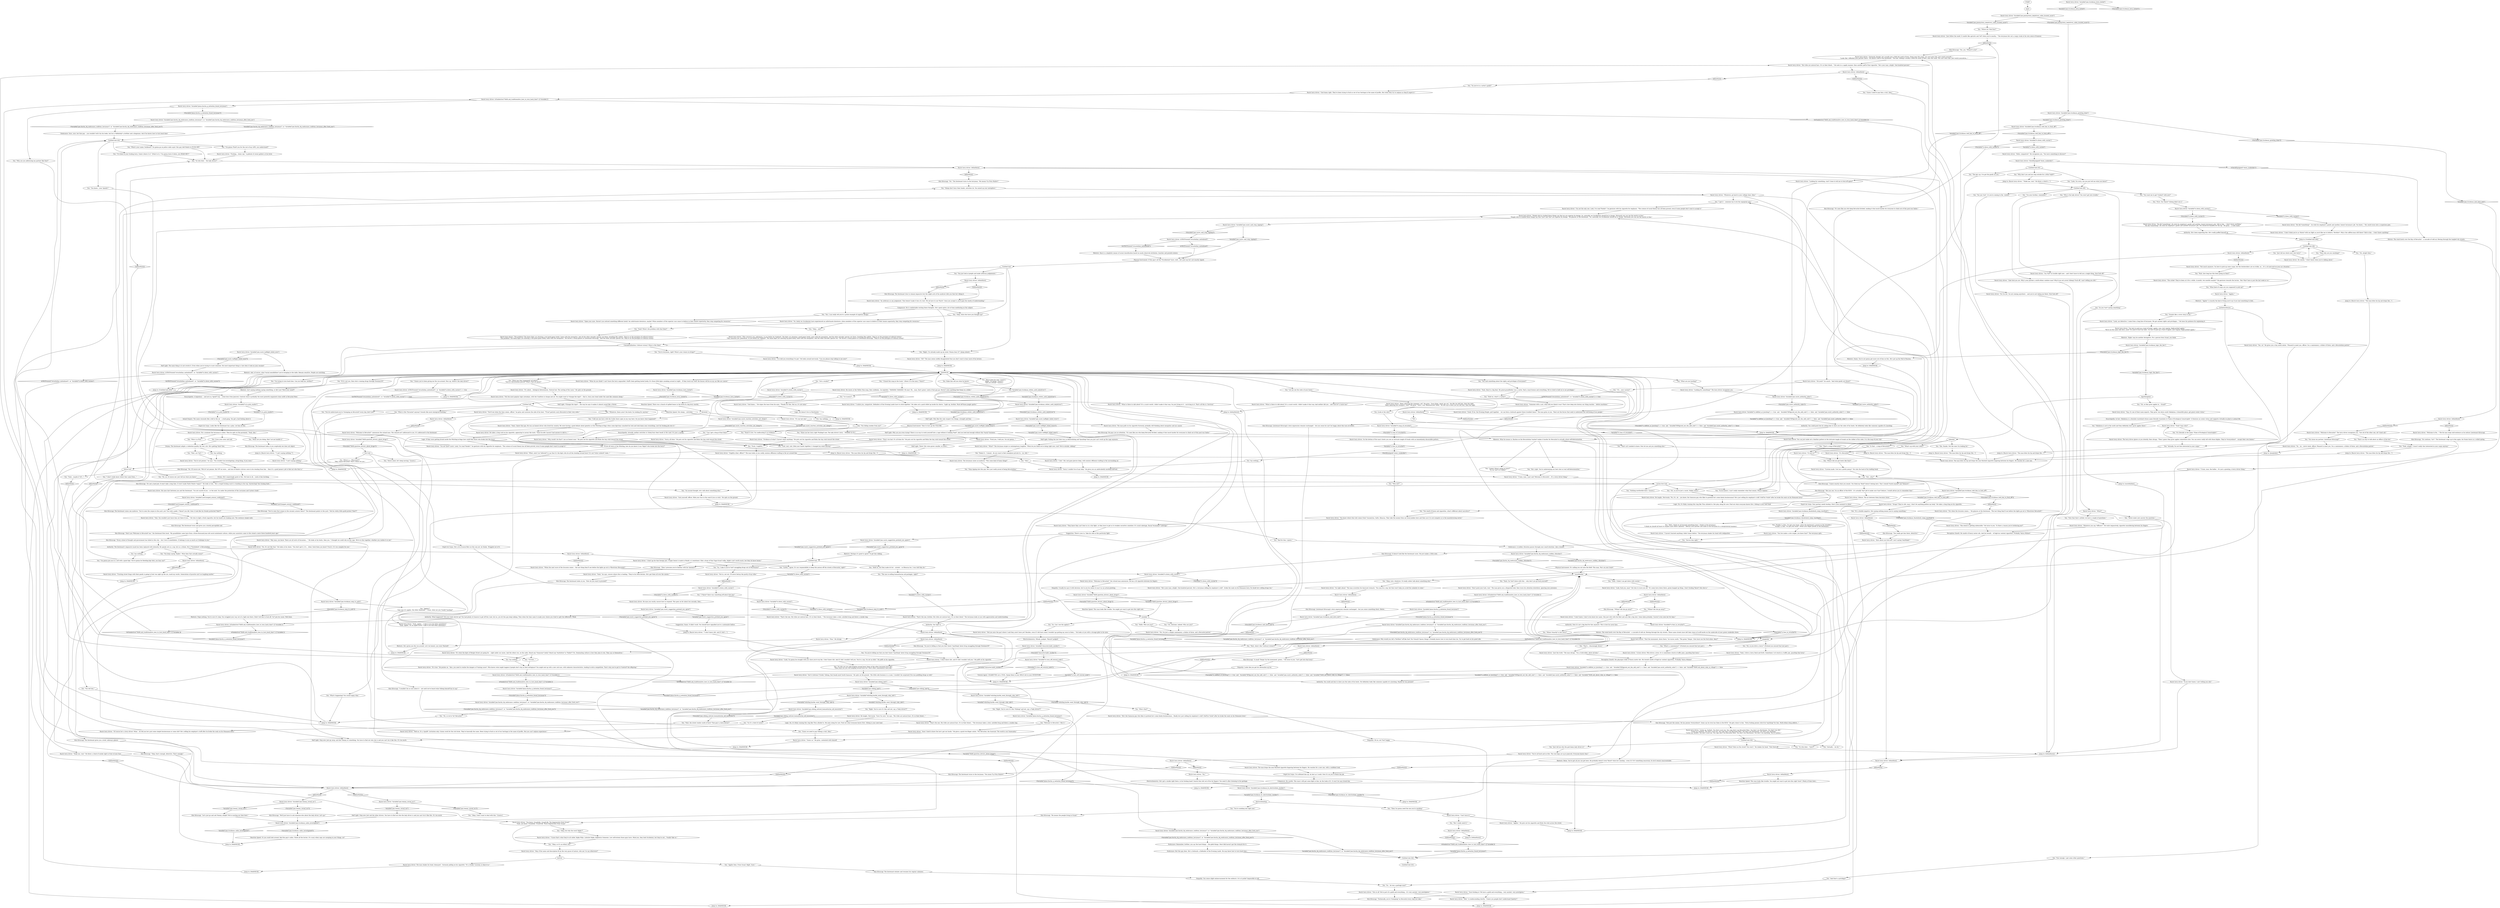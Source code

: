 # JAM / RACIST
# You chat up a truck driver of the racist persuasion.
# ==================================================
digraph G {
	  0 [label="START"];
	  1 [label="input"];
	  2 [label="Racist lorry driver: Variable[\"TASK.question_drivers_about_drugs\"]"];
	  3 [label="Variable[\"TASK.question_drivers_about_drugs\"]", shape=diamond];
	  4 [label="!(Variable[\"TASK.question_drivers_about_drugs\"])", shape=diamond];
	  5 [label="Perception (Smell): He smells of heavy motor oils. And his breath -- of high-tar content cigarettes. Probably *Astra Whites*."];
	  6 [label="Racist lorry driver: Variable[\"jam.racist_suggestion_pretend_you_agree\"]"];
	  7 [label="Variable[\"jam.racist_suggestion_pretend_you_agree\"]", shape=diamond];
	  8 [label="!(Variable[\"jam.racist_suggestion_pretend_you_agree\"])", shape=diamond];
	  9 [label="Racist lorry driver: The man pulls on his cigarette furiously, probably still thinking about mesquitos and ass cancer."];
	  10 [label="Racist lorry driver: \"Apples.\""];
	  11 [label="Jump to: [MAINHUB]"];
	  12 [label="Racist lorry driver: \"As arbitrary as any judgement. That doesn't make it less of a fact. We all have to use *facts*. Once you accept it, you'll gain the clarity of understanding.\""];
	  13 [label="You: \"Let me see the soles of your boots.\""];
	  14 [label="You: \"I'm gonna *fuck* you for the rest of my LIFE, you understand?\""];
	  15 [label="Racist lorry driver: \"What is there to talk about? It's a racist world. I didn't make it that way. And neither did you -- and *you're* a racist too!\""];
	  16 [label="You: \"Who is the lady driver? You won't get into trouble.\""];
	  17 [label="Racist lorry driver: \"Like fuck you are. Why's your partner a multi-ethnic rainbow man? Why'd you not arrest Siileng? Fuck off, I ain't telling you shit.\""];
	  18 [label="Racist lorry driver: The man drops the near-finished cigarette lingering between his fingers. He reaches for a new one, with a confident look."];
	  19 [label="You: \"What are you doing, Kim? Let me handle it.\""];
	  20 [label="Untitled hub (06)"];
	  21 [label="Racist lorry driver: \"He did *something* -- he stole his employer's goods and another, honest lorryman's job. You know...\" His smirk turns into a suspicious grin."];
	  22 [label="Jump to: [MAINHUB]"];
	  23 [label="You: \"Fuck, I oughtta...\""];
	  24 [label="Racist lorry driver: IsKimHere()"];
	  25 [label="IsKimHere()", shape=diamond];
	  26 [label="!(IsKimHere())", shape=diamond];
	  27 [label="You: \"What was that *argument* all about?\"\n\"You're a Revacholian patriot? What's that all about?\""];
	  28 [label="Racist lorry driver: Variable[\"plaza.fascha_q_initiation_found_lorryman\"]"];
	  29 [label="Variable[\"plaza.fascha_q_initiation_found_lorryman\"]", shape=diamond];
	  30 [label="!(Variable[\"plaza.fascha_q_initiation_found_lorryman\"])", shape=diamond];
	  31 [label="Racist lorry driver: Variable[\"tc.turn_off_tutorial_node\"]"];
	  32 [label="Variable[\"tc.turn_off_tutorial_node\"]", shape=diamond];
	  33 [label="!(Variable[\"tc.turn_off_tutorial_node\"])", shape=diamond];
	  34 [label="You: \"Limbo? What's going on here?\"\n\"So we *are* in a limbo!\""];
	  35 [label="Racist lorry driver: Variable[\"jam.truckman_blackcheck_comp_reacthub\"]"];
	  36 [label="Variable[\"jam.truckman_blackcheck_comp_reacthub\"]", shape=diamond];
	  37 [label="!(Variable[\"jam.truckman_blackcheck_comp_reacthub\"])", shape=diamond];
	  38 [label="Racist lorry driver: \"Welcome to Re...\" The fat man stops mid-sentence as he notices Lieutenant Kitsuragi."];
	  39 [label="Racist lorry driver: \"Ye... no... never mind, officer. Pleased to meet you. I'm a camionneur, a father of three, and a Revacholian patriot.\""];
	  40 [label="electrochemitup"];
	  41 [label="Shivers: The wind howls over the Bay of Revachol -- a cascade of cold air, flowing through the tangled city streets."];
	  42 [label="Racist lorry driver: \"Custom-made. Cost me a pretty penny!\" He rubs the back of his balding head."];
	  43 [label="Racist lorry driver: Variable[\"jam.truckman_whitec_auth_ladydriver\"]"];
	  44 [label="Variable[\"jam.truckman_whitec_auth_ladydriver\"]", shape=diamond];
	  45 [label="!(Variable[\"jam.truckman_whitec_auth_ladydriver\"])", shape=diamond];
	  46 [label="Racist lorry driver: IsKimHere()"];
	  47 [label="IsKimHere()", shape=diamond];
	  48 [label="!(IsKimHere())", shape=diamond];
	  49 [label="Untitled hub"];
	  50 [label="Racist lorry driver: \"God damn right. They've been trying to fuck us out of our heritage in the name of profits. But when they try to replace us they'll regret it.\""];
	  51 [label="Logic: He doesn't live in Martinaise."];
	  52 [label="Kim Kitsuragi: Lieutenant Kitsuragi's stern expression remains unchanged -- but you sense he can't be happy about this turn of events."];
	  53 [label="Racist lorry driver: \"Fucking... homo cop.\" A globule of sweat gathers at his brow."];
	  54 [label="Racist lorry driver: IsKimHere()"];
	  55 [label="IsKimHere()", shape=diamond];
	  56 [label="!(IsKimHere())", shape=diamond];
	  57 [label="Inland Empire: The name resounds like a bell in the air -- a dark gong. You get a bad feeling about it."];
	  58 [label="Authority: He's been expecting this. He's really puffed himself up."];
	  59 [label="You: \"Yekokataa is not in the south and they definitely don't grow apples there.\""];
	  60 [label="You: \"Apples then. From Graad. Right. Sure.\""];
	  61 [label="Racist lorry driver: \"It's about... biological determinism. Natural law. The sorting of the races.\" He spits on the ground."];
	  62 [label="Racist lorry driver: \"People who've studied these things say that we are superior by design. So, naturally, we Occidentals should be in charge. Obviously you can see the merits in that.\"\n\"People who've studied these things say that *you* and *me* are superior by design.\" He glances at the lieutenant. \"So, naturally, we Occidentals should be in charge. Obviously you can see the merits in that.\""];
	  63 [label="You: \"Uh, welcome, indeed. Who are you?\""];
	  64 [label="You: \"You mean my partner, Lieutenant Kitsuragi?\""];
	  65 [label="Jump to: [Racist lorry driver: \"The man bites his lip and drops the...\"]"];
	  66 [label="Racist lorry driver: On the bottom of the man's boots you see an intricate tangle of treads with no immediately discernible pattern."];
	  67 [label="Racist lorry driver: \"It's Revachol!\""];
	  68 [label="Racist lorry driver: \"The stench is getting unbearable.\" He turns to you. \"Is there a reason you're bothering me?\""];
	  69 [label="Racist lorry driver: \"Hello, compatriot!\" He recognizes you. \"You have something to discuss?\""];
	  70 [label="Jump to: [MAINHUB]"];
	  71 [label="Kim Kitsuragi: Lieutenant Kitsuragi's stern expression remains unchanged -- but you sense something there. Below..."];
	  72 [label="Racist lorry driver: \"What, aren't we *allowed* to say that it's the kipts who do all the stealing around here? It's not *rotor science*, man...\""];
	  73 [label="Kim Kitsuragi: The lieutenant turns and gives you a barely perceptible nod."];
	  74 [label="Kim Kitsuragi: \"Every school of thought and government has failed in this city -- but I love it nonetheless. It belongs to me as much as it belongs to you.\""];
	  75 [label="Kim Kitsuragi: \"Let's just go and ask Tommy, alright? We're wasting our time here.\""];
	  76 [label="Racist lorry driver: Variable[\"jam.racist_authority_soles\"]"];
	  77 [label="Variable[\"jam.racist_authority_soles\"]", shape=diamond];
	  78 [label="!(Variable[\"jam.racist_authority_soles\"])", shape=diamond];
	  79 [label="You: \"You smell of booze and cigarettes, what's different about narcotics?\""];
	  80 [label="Jump to: [Racist lorry driver: \"\"I don't know shit, and if I did I...\"]"];
	  81 [label="Racist lorry driver: IsKimHere()"];
	  82 [label="IsKimHere()", shape=diamond];
	  83 [label="!(IsKimHere())", shape=diamond];
	  84 [label="You: \"What kind of cargo are you supposed to pick up?\""];
	  85 [label="You: \"Wait, how long has this been going on then?\""];
	  86 [label="You: \"I've been to your fucking lorry. I know where it is!\" (Point to it.) \"I'm gonna burn it down, you HEAR ME?!\""];
	  87 [label="Kim Kitsuragi: \"A small 'Tempo' by the monument, green...\" He turns to you. \"Let's get into that lorry.\""];
	  88 [label="Half Light: The main thing is to not overdo it. Even when you're trying to scare someone, the most important thing is: how does it look on your resume?"];
	  89 [label="You: \"Uh... your racism?\""];
	  90 [label="You: \"Damn it... I meant.. do you want to find someplace private to... no, shit--\""];
	  91 [label="You: \"So who does -- *you?*\""];
	  92 [label="Racist lorry driver: His eyes dart between you and the lieutenant. \"I'm not scared of you -- or the mob. I'm under the protection of the Lorrymen and Carters Guild.\""];
	  93 [label="Racist lorry driver: \"I'm not the only one. Look, I've read *books*,\" he gestures with his cigarette for emphasis. \"The science of racial theory has all been proved, even if some people don't want to accept it.\""];
	  94 [label="Perception (Smell): His physique reeks of heavy motor oils. His breath smells of high-tar content cigarettes. Probably *Astra Whites*."];
	  95 [label="You: \"You hiding smokes from me?\""];
	  96 [label="You: \"Well, I think we all learned something here.\" (Smile at the lorryman.)\n\"I think we should all learn to respect each others opinions.\" (Betray your partner and smile at the lorryman in a conspiratorial manner.)"];
	  97 [label="Racist lorry driver: Variable[\"tc.down_with_racism\"]"];
	  98 [label="Variable[\"tc.down_with_racism\"]", shape=diamond];
	  99 [label="!(Variable[\"tc.down_with_racism\"])", shape=diamond];
	  100 [label="Logic: No, it's Ruby running this ring like Titus alluded to. But play along for now. Find out what everyone knows first. Siileng is your next lead."];
	  101 [label="You: \"I'm trying to turn back time. Can you help me, bröther?\""];
	  102 [label="Racist lorry driver: \"Yeah, apples... I take it you had other questions?\"\n\"Yeah, apples. I'm an apple-carter. I take it you had other questions?\""];
	  103 [label="Racist lorry driver: Variable[\"jam.truckman_bc_electrochem_smokes\"]"];
	  104 [label="Variable[\"jam.truckman_bc_electrochem_smokes\"]", shape=diamond];
	  105 [label="!(Variable[\"jam.truckman_bc_electrochem_smokes\"])", shape=diamond];
	  106 [label="Racist lorry driver: \"Welcome to Revachol!\" The lorry driver recognizes you. \"Got rid of the other one, eh? Good call.\""];
	  107 [label="You: \"But...why?\""];
	  108 [label="lorryhub"];
	  109 [label="Racist lorry driver: \"You two make a cute couple, you know that?\" The lorryman spits."];
	  110 [label="Racist lorry driver: \"Just follow the smell. It smells like apricots and *oil* when you're nearby...\" The lorryman lets out a raspy croak at his own sense of humour."];
	  111 [label="Racist lorry driver: \"Yeah,\" he says, unsure where this is leading. \"They're his little bitches. He's got them all over the unions.\""];
	  112 [label="Racist lorry driver: \"You're not peones,\" he says. \"You wouldn't be investigating a drug-thing, if you were.\""];
	  113 [label="You: \"Yeah... maybe it *is*...\""];
	  114 [label="Reaction Speed: There was a bunch of spilled boxes in the back of a big lorry nearby..."];
	  115 [label="Racist lorry driver: Variable[\"jam.racist_said_stop_ripping\"]"];
	  116 [label="Variable[\"jam.racist_said_stop_ripping\"]", shape=diamond];
	  117 [label="!(Variable[\"jam.racist_said_stop_ripping\"])", shape=diamond];
	  118 [label="Racist lorry driver: \"Hell no. It's a *guild*. Invitation only. Unions work for the rich fucks. They're basically the same. Been trying to fuck us out of our heritage in the name of profits. But you can't replace experience.\""];
	  119 [label="You: \"Hello. Who are you?\""];
	  120 [label="Racist lorry driver: IsKimHere()"];
	  121 [label="IsKimHere()", shape=diamond];
	  122 [label="!(IsKimHere())", shape=diamond];
	  123 [label="You: \"Actually -- we do.\""];
	  124 [label="Racist lorry driver: \"I'm *not* in trouble right now -- and I don't have to tell you a single thing. Now fuck off.\""];
	  125 [label="Reaction Speed: Not sheep -- ostriches."];
	  126 [label="Encyclopedia: Actually, neither ostriches or sheep bury their heads in the sand. It's just a saying."];
	  127 [label="Racist lorry driver: IsTHCPresent(\"revacholian_nationhood\")"];
	  128 [label="IsTHCPresent(\"revacholian_nationhood\")", shape=diamond];
	  129 [label="!(IsTHCPresent(\"revacholian_nationhood\"))", shape=diamond];
	  130 [label="Racist lorry driver: \"Evidence of what? I haven't done anything.\" He puts out his cigarette and flicks the tiny stub toward the street."];
	  131 [label="You: \"Right. You're sure it's this *Siileng* and not, say, a *lady driver*?\""];
	  132 [label="Racist lorry driver: IsTaskActive(\"TASK.ask_traditionalists_how_to_turn_back_time\")--[[ Variable[ ]]"];
	  133 [label="IsTaskActive(\"TASK.ask_traditionalists_how_to_turn_back_time\")--[[ Variable[ ]]", shape=diamond];
	  134 [label="!(IsTaskActive(\"TASK.ask_traditionalists_how_to_turn_back_time\")--[[ Variable[ ]])", shape=diamond];
	  135 [label="Composure: He is comfortable reciting these thoughts. He's spent quite a lot of time meditating on the subject."];
	  136 [label="You: \"Hold on, what's a carter?\""];
	  137 [label="lastrow"];
	  138 [label="You: \"I know you've been giving me the run-around. Fess up, where's the lady driver?\""];
	  139 [label="You: \"Hm, thanks. Not the ones I'm looking for.\""];
	  140 [label="Racist lorry driver: \"When the next wave of the Invasion comes -- the last thing they'll see before the lights go out is *illustrious Revachol*.\""];
	  141 [label="You: \"Whatever, these aren't the boots I'm looking for anyway.\""];
	  142 [label="You: \"I found this mug in the trash.\" (Show it to the man.) \"Yours?\""];
	  143 [label="Racist lorry driver: IsKimHere()"];
	  144 [label="IsKimHere()", shape=diamond];
	  145 [label="!(IsKimHere())", shape=diamond];
	  146 [label="Kim Kitsuragi: \"You really got him there, detective.\""];
	  147 [label="You: \"Who's La Puta--\""];
	  148 [label="You: \"Wait, are *we*--\""];
	  149 [label="You: \"Yes you *are*. Or you're coming to the  station.\""];
	  150 [label="You: \"Then why are you smirking?\""];
	  151 [label="Racist lorry driver: \"Fuck you, I told you. I'm not gonna...\""];
	  152 [label="Racist lorry driver: Variable[\"tc.oddfoot_at_lynching\"] == true  and   Variable[\"XP.figured_out_the_odd_sole\"] == false  and  Variable[\"jam.racist_authority_soles\"] == false  and  Variable[\"TASK.ask_about_ruby_in_village\"] == false"];
	  153 [label="Variable[\"tc.oddfoot_at_lynching\"] == true  and   Variable[\"XP.figured_out_the_odd_sole\"] == false  and  Variable[\"jam.racist_authority_soles\"] == false  and  Variable[\"TASK.ask_about_ruby_in_village\"] == false", shape=diamond];
	  154 [label="!(Variable[\"tc.oddfoot_at_lynching\"] == true  and   Variable[\"XP.figured_out_the_odd_sole\"] == false  and  Variable[\"jam.racist_authority_soles\"] == false  and  Variable[\"TASK.ask_about_ruby_in_village\"] == false)", shape=diamond];
	  155 [label="Racist lorry driver: Variable[\"jam.tommy_reveal_wc\"]"];
	  156 [label="Variable[\"jam.tommy_reveal_wc\"]", shape=diamond];
	  157 [label="!(Variable[\"jam.tommy_reveal_wc\"])", shape=diamond];
	  158 [label="Racist lorry driver: Variable[\"jam.tommy_reveal_wc\"]"];
	  159 [label="Variable[\"jam.tommy_reveal_wc\"]", shape=diamond];
	  160 [label="!(Variable[\"jam.tommy_reveal_wc\"])", shape=diamond];
	  161 [label="Racist lorry driver: \"That's the one. His tribe are natural liars. It's in their blood...\" The lorryman takes a slow, satisfied drag and blows a smoke ring."];
	  162 [label="Racist lorry driver: \"Past the monument, down there,\" he waves south. \"The green 'Tempo'. Now leave me the fuck alone, okay?\""];
	  163 [label="Racist lorry driver: \"I'm here to pick up a load of fuckin' apples, man. Just regular, Kojko-picked apples.\"\n\"We're on the same side here, yeah? No need to bust my balls. I'm here to pick up a load of apples. Just regular, Kojko-picked apples.\"
"];
	  164 [label="MAINHUB"];
	  165 [label="Untitled hub"];
	  166 [label="Racist lorry driver: Variable[\"jam.racist_halflight_failed_twice\"]"];
	  167 [label="Variable[\"jam.racist_halflight_failed_twice\"]", shape=diamond];
	  168 [label="!(Variable[\"jam.racist_halflight_failed_twice\"])", shape=diamond];
	  169 [label="Kim Kitsuragi: The lieutenant looks at you sceptically but does not object."];
	  170 [label="Jump to: [Untitled hub (06)]"];
	  171 [label="You: \"I get it -- someone has to be the unpopular guy.\""];
	  172 [label="Racist lorry driver: Variable[\"jam.truckman_greeting_done\"]"];
	  173 [label="Variable[\"jam.truckman_greeting_done\"]", shape=diamond];
	  174 [label="!(Variable[\"jam.truckman_greeting_done\"])", shape=diamond];
	  175 [label="You: \"That's... disarmingly direct.\""];
	  176 [label="Racist lorry driver: \"You know: Graadniks. Graadvolk. The degenerates from Graad.\"\n\"Yeah, you know: Graadniks. Graadvolk. Those degenerates from Graad.\""];
	  177 [label="Racist lorry driver: The lorry driver glares at you intently, then shrugs. \"Then I guess they grow apples somewhere else. You can never really tell with those Kojkos. They're *everywhere* -- except their own homes.\""];
	  178 [label="You: \"I did see one lorry with the trailer doors open on my way here. Do you know what happened?\""];
	  179 [label="You: \"Yeah? What's the problem with that then?\""];
	  180 [label="Racist lorry driver: IsTaskActive(\"TASK.ask_traditionalists_how_to_turn_back_time\")--[[ Variable[ ]]"];
	  181 [label="IsTaskActive(\"TASK.ask_traditionalists_how_to_turn_back_time\")--[[ Variable[ ]]", shape=diamond];
	  182 [label="!(IsTaskActive(\"TASK.ask_traditionalists_how_to_turn_back_time\")--[[ Variable[ ]])", shape=diamond];
	  183 [label="Racist lorry driver: Variable[\"jam.fascha_dq_endurance_confirms_lorryman\"]  or  Variable[\"jam.fascha_dq_endurance_confirms_lorryman_after_fuck_you\"]"];
	  184 [label="Variable[\"jam.fascha_dq_endurance_confirms_lorryman\"]  or  Variable[\"jam.fascha_dq_endurance_confirms_lorryman_after_fuck_you\"]", shape=diamond];
	  185 [label="!(Variable[\"jam.fascha_dq_endurance_confirms_lorryman\"]  or  Variable[\"jam.fascha_dq_endurance_confirms_lorryman_after_fuck_you\"])", shape=diamond];
	  186 [label="norhetoricforyou"];
	  187 [label="Racist lorry driver: Variable[\"jam.truckman_logic_the_lies\"]"];
	  188 [label="Variable[\"jam.truckman_logic_the_lies\"]", shape=diamond];
	  189 [label="!(Variable[\"jam.truckman_logic_the_lies\"])", shape=diamond];
	  190 [label="You: \"So you *are* saying something.\""];
	  191 [label="Jump to: [MAINHUB]"];
	  192 [label="Racist lorry driver: \"God damn...\" He wipes the tears from his eyes. \"Thanks for that. But no, it's not mine.\""];
	  193 [label="logicfixinghub"];
	  194 [label="Racist lorry driver: He eyes you warily, unsure how to respond. This goes on for about two seconds, then..."];
	  195 [label="You: \"You said something about the rights and privileges of lorrymen?\""];
	  196 [label="Jump to: [Racist lorry driver: \"The man bites his lip and drops the...\"]"];
	  197 [label="Racist lorry driver: Variable[\"jam.siileng_met\"]"];
	  198 [label="Variable[\"jam.siileng_met\"]", shape=diamond];
	  199 [label="!(Variable[\"jam.siileng_met\"])", shape=diamond];
	  200 [label="Racist lorry driver: IsKimHere()"];
	  201 [label="IsKimHere()", shape=diamond];
	  202 [label="!(IsKimHere())", shape=diamond];
	  203 [label="You: \"No, no, of course not. Just tell me what you know.\""];
	  204 [label="Kim Kitsuragi: The lieutenant gives you a brief, sideways glance."];
	  205 [label="Racist lorry driver: \"The strike? They've been at it for a while. A month, two months maybe?\" He gestures towards the lorries. \"But *this* here is just the last week or so.\""];
	  206 [label="You: \"You just look at people and make arbitrary judgements.\""];
	  207 [label="Rhetoric: Perhaps it's good to agree? To get him talking."];
	  208 [label="You: \"Where *exactly* is her lorry?\""];
	  209 [label="Racist lorry driver: \"He did *something*. He stole his employer's goods and another, honest lorryman's job. Talk to him -- I don't know anything.\"\n\"He did *something*. He stole his employer's goods and another lorryman's job. You should be thankful for the tip.\" He grins -- a wide smile. "];
	  210 [label="Half Light: *Change the topic* -- the way he says it makes it almost sound like a threat."];
	  211 [label="You: \"Shit.\""];
	  212 [label="Racist lorry driver: \"Hey, if the name and description fit by the very grace of nature, who am I to say otherwise?\""];
	  213 [label="Racist lorry driver: \"Suit yourself, officer. Hide your face in the sand if you so wish.\" He spits on the ground."];
	  214 [label="Jump to: [MAINHUB]"];
	  215 [label="Racist lorry driver: \"Oh?\" The man seems mildly disappointed that you don't want to hear more of his lecture."];
	  216 [label="Racist lorry driver: \"It's true.\" He pushes on. \"Also, you need to realize the dangers of *mixing races*. Who knows what might happen if people don't stay in their birthplace? You might end up with a new sub-race, with unknown characteristics, leading to extra competition. That's why you've got to *control* the offspring.\""];
	  217 [label="You: \"Cool, cool, cool. (Rub your hands together.) I changed my mind anyway.\""];
	  218 [label="Racist lorry driver: \"I bet.\" His cool gaze pierces deep, with noxious effluence wafting in the surrounding air."];
	  219 [label="Physical Instrument: It's calling you out onto the field! This man, *he's on your team*."];
	  220 [label="Racist lorry driver: \"Hey man, you know. There are all sorts of Invasions... \" He looks at his boots, then you. \"I thought we could rely on the cops. We're in this together, whether you realize it or not.\""];
	  221 [label="Racist lorry driver: \"I don't know shit, and if I did I wouldn't tell you.\" He puffs on his cigarette."];
	  222 [label="Racist lorry driver: \"Yeah, I drive a lorry. Back and forth. Sometimes I sit stuck in a traffic jam, guarding that lorry.\""];
	  223 [label="Jump to: [MAINHUB]"];
	  224 [label="Suggestion: There's your in. Take his side in this particular fight."];
	  225 [label="Racist lorry driver: Variable[\"jam.siileng_noticed_humanitarian_aid_macarons\"]"];
	  226 [label="Variable[\"jam.siileng_noticed_humanitarian_aid_macarons\"]", shape=diamond];
	  227 [label="!(Variable[\"jam.siileng_noticed_humanitarian_aid_macarons\"])", shape=diamond];
	  228 [label="Racist lorry driver: \"Seriously, though, he's usually just a little bit south of here. Down near the canal, you can't miss him. Just watch yourself...\"\n\"Looks like I offended your partner there.\" He doesn't look at the lieutenant. \"Too bad. Siileng's usually a little bit south of here, near the canal. You can't miss him. Just watch yourselves...\""];
	  229 [label="Authority: Now it's not a big deal for him anymore. This is how he saves face."];
	  230 [label="Rhetoric: \"Apples\" is exactly the kind of thing you'd say if you had something to hide..."];
	  231 [label="You: \"Okay, sure, whatever. I'd really rather talk about something else.\""];
	  232 [label="Racist lorry driver: \"Yeah, they're a big deal. My great-grandfather was a carter. Had a royal license and everything. We've tried to hold on to our privileges.\""];
	  233 [label="You: \"Why don't you and me step outside for a little *talk*?\""];
	  234 [label="Racist lorry driver: \"Oh yeah?\" he snarls. \"And what goods are those?\""];
	  235 [label="Racist lorry driver: \"You're all bark and no bite. The real dogs are up in Jamrock. Everyone knows that.\""];
	  236 [label="Racist lorry driver: \"No I'm not. I'm not coming anywhere -- and you're not taking me there. Now fuck off.\""];
	  237 [label="Racist lorry driver: \"Sorry, all done.\" He puts out his cigarette and flicks the tiny stub toward the street."];
	  238 [label="Racist lorry driver: \"This concerns you, policeman, so you better be *vigilant*. The kipts are showing a good game lately, same with the mesquitos. And the other intruder species out there, breeding like rabbits. They're on the precipice of cultural victory.\"\n\"This concerns you, policeman, so you better be *vigilant*. The damn kipts are showing up good lately, same with the mesquitos. And the other intruder species too.\" He throws a sharp glance at Lieutenant Kitsuragi. \"They're on the precipice of cultural victory.\""];
	  239 [label="Racist lorry driver: \"I salute you, compatriot. Defenders of the Evening Lands have to stick together.\" He takes out a pack rolled up inside his sleeve. \"Light up, brother. Ward off those jungle spirits.\""];
	  240 [label="Racist lorry driver: Variable[\"whirling.hardie_went_through_ruby_info\"]"];
	  241 [label="Variable[\"whirling.hardie_went_through_ruby_info\"]", shape=diamond];
	  242 [label="!(Variable[\"whirling.hardie_went_through_ruby_info\"])", shape=diamond];
	  243 [label="Racist lorry driver: Variable[\"plaza.fascha_q_initiation_found_lorryman\"]"];
	  244 [label="Variable[\"plaza.fascha_q_initiation_found_lorryman\"]", shape=diamond];
	  245 [label="!(Variable[\"plaza.fascha_q_initiation_found_lorryman\"])", shape=diamond];
	  246 [label="Racist lorry driver: Variable[\"jam.fascha_dq_endurance_confirms_lorryman\"]  or  Variable[\"jam.fascha_dq_endurance_confirms_lorryman_after_fuck_you\"]"];
	  247 [label="Variable[\"jam.fascha_dq_endurance_confirms_lorryman\"]  or  Variable[\"jam.fascha_dq_endurance_confirms_lorryman_after_fuck_you\"]", shape=diamond];
	  248 [label="!(Variable[\"jam.fascha_dq_endurance_confirms_lorryman\"]  or  Variable[\"jam.fascha_dq_endurance_confirms_lorryman_after_fuck_you\"])", shape=diamond];
	  249 [label="Endurance: Sure, sure, but that guy -- you wouldn't tell it by his looks, but he is *definitely* a bröther and a kingsman. Ask if he knows how to turn back time!"];
	  250 [label="You: \"That's no way to talk about an officer of the law.\""];
	  251 [label="Racist lorry driver: \"For when the Invasion comes...\" He glances at the lieutenant. \"The last thing they'll see before the lights go out is *illustrious Revachol*.\""];
	  252 [label="You: \"So you're telling me that you don't know *anything* about drug smuggling through Terminal B?\""];
	  253 [label="Half Light: Men like this only respect two things: strength and fear."];
	  254 [label="You: \"Hold on, but they make Al Gul -- alcohol -- in IIlmaraa too. I was told they do.\""];
	  255 [label="Racist lorry driver: \"They know they can't beat us in a fair fight, so they have to get us to weaken ourselves somehow. It's racial sabotage. Racial *economic* sabotage.\""];
	  256 [label="You: Say nothing."];
	  257 [label="You: \"Just tell me which one's her lorry!\""];
	  258 [label="Racist lorry driver: \"What?\""];
	  259 [label="Racist lorry driver: \"How about you fuck off? I ain't saying *anything*.\""];
	  260 [label="You: \"Oh, so you drive a lorry?\" (Pretend you missed that last part.)"];
	  261 [label="You: \"Listen, I agree. It's our responsibility to keep this poison off the streets of Revachol, right?\""];
	  262 [label="Racist lorry driver: \"Not at all! We're part of a guild and everything... it's very ancient, very prestigious.\""];
	  263 [label="You: \"Who's that?\""];
	  264 [label="Racist lorry driver: \"He's the Samaran guy who likes to pretend he's some kinda businessman... Really he's just selling his employer's stuff. Stuff he *stole* after he broke the seals on his Humanox lorry.\""];
	  265 [label="Racist lorry driver: IsKimHere()"];
	  266 [label="IsKimHere()", shape=diamond];
	  267 [label="!(IsKimHere())", shape=diamond];
	  268 [label="Kim Kitsuragi: \"Okay, that's enough, detective. That's enough.\""];
	  269 [label="Racist lorry driver: You can just make out a familiar pattern in the intricate tangle of treads on the rubber of his soles. It is the map of your city!"];
	  270 [label="Authority: You *get* it."];
	  271 [label="Esprit de Corps: Looks like the lieutenant has a plan. Let him do this."];
	  272 [label="Composure: Be careful. This man's still got some fight in him, by the looks of it. It won't be easy break him."];
	  273 [label="Racist lorry driver: The man bites his lip and drops the near-finished cigarette lingering between his fingers. He reaches for a new one."];
	  274 [label="Racist lorry driver: \"I don't know, I don't even know her name. She just rolls with the fleet and acts like a big shot. Some dyke probably. I haven't even seen her for days.\""];
	  275 [label="Racist lorry driver: IsTHCPresent(\"revacholian_nationhood\")  or  Variable[\"tc.down_with_racism\"]"];
	  276 [label="IsTHCPresent(\"revacholian_nationhood\")  or  Variable[\"tc.down_with_racism\"]", shape=diamond];
	  277 [label="!(IsTHCPresent(\"revacholian_nationhood\")  or  Variable[\"tc.down_with_racism\"])", shape=diamond];
	  278 [label="You: \"Look, I'm sorry, can you just tell me what you know?\""];
	  279 [label="Racist lorry driver: Variable[\"jam.truckman_cabin_investigated\"]"];
	  280 [label="Variable[\"jam.truckman_cabin_investigated\"]", shape=diamond];
	  281 [label="!(Variable[\"jam.truckman_cabin_investigated\"])", shape=diamond];
	  282 [label="You: \"What's a camionneur?\" (Pretend you missed that last part.)"];
	  283 [label="You: \"To be honest, I can't really remember what that means. Please explain.\""];
	  284 [label="You: \"Right. I've already made up my mind. Wanna hear it?\" (Jump ahead.)"];
	  285 [label="Endurance: Remember, bröther, you say the hard things -- the gööd things. Most folk haven't got the stomach for it."];
	  286 [label="Endurance: Why would you tell a *bröther* off like that? He *clearly* knows things! Probably knows how to turn back time too. Try to get back on his good side."];
	  287 [label="Racist lorry driver: Variable[\"jam.fascha_dq_endurance_confirms_lorryman\"]  or  Variable[\"jam.fascha_dq_endurance_confirms_lorryman_after_fuck_you\"]"];
	  288 [label="Variable[\"jam.fascha_dq_endurance_confirms_lorryman\"]  or  Variable[\"jam.fascha_dq_endurance_confirms_lorryman_after_fuck_you\"]", shape=diamond];
	  289 [label="!(Variable[\"jam.fascha_dq_endurance_confirms_lorryman\"]  or  Variable[\"jam.fascha_dq_endurance_confirms_lorryman_after_fuck_you\"])", shape=diamond];
	  290 [label="You: \"What's a... *Revachol*?\"\n\"Hey, I know Revachol! That's where we are.\""];
	  291 [label="Empathy: You sense slight embarrassment for the outburst. Or is it pride? Impossible to tell."];
	  292 [label="Racist lorry driver: \"Been admiring the stompers, eh?\" He grins. \"Sure thing, check 'em out.\" He lifts his left foot, then the right.\n\"Been admiring the stompers, runt?\" He grins. \"Sure, I can *demonstrate* them.\" He lifts up to show you his left foot, then the right.
"];
	  293 [label="You: \"Show me her lorry right *fucking* now. The lady driver's lorry -- WHERE IS IT?!\""];
	  294 [label="Kim Kitsuragi: The lieutenant tries to remain impassive but the slight arch of his eyebrow tells you that he's liking it."];
	  295 [label="Racist lorry driver: He takes a long suck on his cigarette, appearing to savour the taste. \"Since he left I haven't had anyone to talk to...\""];
	  296 [label="Racist lorry driver: \"Of course he's a lorry driver! What -- he tell you he's just some simple businessman or some shit? He's selling his employer's stuff after he broke the seals on his Humanox lorry.\""];
	  297 [label="Racist lorry driver: \"His tribe are natural liars. It's in their blood...\" He nods in a sagely manner, then another puff of that cigarette: \"He's your man, alright. One-hundred percent.\""];
	  298 [label="Racist lorry driver: Variable[\"tc.la_puta_madre\"]"];
	  299 [label="Variable[\"tc.la_puta_madre\"]", shape=diamond];
	  300 [label="!(Variable[\"tc.la_puta_madre\"])", shape=diamond];
	  301 [label="Racist lorry driver: \"Nah. You wouldn't just leave him out there if you...\" He tries to light a fresh cigarette, but his hands are shaking now. The sentence simply ends."];
	  302 [label="You: \"I don't really know where that came from...\""];
	  303 [label="Racist lorry driver: Variable[\"tc.down_with_racism\"]"];
	  304 [label="Variable[\"tc.down_with_racism\"]", shape=diamond];
	  305 [label="!(Variable[\"tc.down_with_racism\"])", shape=diamond];
	  306 [label="Jump to: [MAINHUB]"];
	  307 [label="Empathy: Looks like you got his adrenaline up too."];
	  308 [label="Kim Kitsuragi: \"It's not a hard job. It won't take a long time. It won't make Padre Madre *angry*.\" He looks at him. \"But a stupid fucking racist is standing in the way, *protecting* this fucking thief...\""];
	  309 [label="Racist lorry driver: \"I don't think you're as *down* with our fight as you'd like me to believe, *brother*. Why's the saffron-man still there? Talk to him -- I don't know anything.\""];
	  310 [label="Racist lorry driver: \"Not the most popular topic nowadays, with the Coalition in charge and all. You might want to *change the topic* -- that is, bury your head under the sand like common sheep.\""];
	  311 [label="Racist lorry driver: Variable[\"jam.racist_reaction_ostriches_not_sheep\"]"];
	  312 [label="Variable[\"jam.racist_reaction_ostriches_not_sheep\"]", shape=diamond];
	  313 [label="!(Variable[\"jam.racist_reaction_ostriches_not_sheep\"])", shape=diamond];
	  314 [label="Racist lorry driver: \"Just the truth.\" The man shrugs. \"I'm a truth-teller, above all else.\""];
	  315 [label="Racist lorry driver: \"Yup, it's one of their main exports. They grow 'em down south Yekokataa. A beautiful place, got great scenic vistas.\""];
	  316 [label="You: \"It's literally in the name: *Zone of Ecological Catastrophe*.\""];
	  317 [label="You: \"If you all were at the Whirling, how do you know it was *kipts* who broke into the lorry?\""];
	  318 [label="You: \"Bad for him, I guess.\""];
	  319 [label="You: \"Okay, what else have you thought up?\""];
	  320 [label="Racist lorry driver: \"Open your eyes. Haven't you noticed something different lately? An unfortunate downturn, maybe? When members of the superior race cease to believe in their innate superiority, they stop competing for resources.\""];
	  321 [label="You: \"Right. You're sure it's him and not, say, a *lady driver*?\""];
	  322 [label="Esprit de Corps: Your partner needs backup. Now's your moment to shine!"];
	  323 [label="Racist lorry driver: Silence. The air between them becomes tense."];
	  324 [label="Kim Kitsuragi: \"Do continue, *sir*.\" The lieutenant steps up to him again, his frame tense as a coiled spring."];
	  325 [label="Jump to: [jumphubs]"];
	  326 [label="Jump to: [Racist lorry driver: \"The man bites his lip and drops the...\"]"];
	  327 [label="Jump to: [MAINHUB]"];
	  328 [label="You: \"Is that... a map of Revachol?\""];
	  329 [label="Racist lorry driver: \"Not in, not out. I'll never betray the purity of my tribe.\""];
	  330 [label="Racist lorry driver: \"Whatever you say, *officers*.\" He waits impassively, cigarette smouldering between his fingers."];
	  331 [label="Racist lorry driver: Variable[\"tc.down_with_racism\"]"];
	  332 [label="Variable[\"tc.down_with_racism\"]", shape=diamond];
	  333 [label="!(Variable[\"tc.down_with_racism\"])", shape=diamond];
	  334 [label="You: \"Wait, the street vendor south of here? That guy's a lorry driver?\""];
	  335 [label="Racist lorry driver: \"Guess so.\" He grins, contented with himself."];
	  336 [label="You: Say nothing."];
	  337 [label="Jump to: [MAINHUB]"];
	  338 [label="You: \"That's a map of Revachol.\""];
	  339 [label="Authority: You could ask him to show you the soles of his boots. He definitely looks like someone capable of a lynching. Maybe he was present?"];
	  340 [label="Jump to: [MAINHUB]"];
	  341 [label="Kim Kitsuragi: \"I know exactly what you meant. You think my *kind* doesn't belong here. That I should *watch myself* and *behave*.\""];
	  342 [label="Racist lorry driver: \"Go right ahead.\" The man scratches his heavyset stomach. \"You may be a cop, but that won't help you avoid the calamity to come.\""];
	  343 [label="You: \"We're done for now.\" [Leave.]\n\"Right. I'm going.\" [Leave,]\n\"See you around.\" [Leave.]"];
	  344 [label="You: \"Yeah, I'm *not* down with this -- why don't you go fuck yourself?\""];
	  345 [label="Half Light: Why are you even trying? There is no way to work yourself into a rage without it looking *bad*. And you look bad enough without this *nasty* business."];
	  346 [label="Racist lorry driver: The lorryman raises an eyebrow. \"This some kind of homo thing?\""];
	  347 [label="Untitled hub (04)"];
	  348 [label="Racist lorry driver: IsKimHere()"];
	  349 [label="IsKimHere()", shape=diamond];
	  350 [label="!(IsKimHere())", shape=diamond];
	  351 [label="Racist lorry driver: For a moment the lorryman is silent. Then he spits on the pavement. \"Yeah, him.\""];
	  352 [label="Racist lorry driver: Variable[\"tc.down_with_racism\"]"];
	  353 [label="Variable[\"tc.down_with_racism\"]", shape=diamond];
	  354 [label="!(Variable[\"tc.down_with_racism\"])", shape=diamond];
	  355 [label="Electrochemistry: He's got a smoke right there, in his fucking hand! Snatch that shit out of his fat fingers! You need it after listening to his garbage."];
	  356 [label="Racist lorry driver: \"Can't have it.\""];
	  357 [label="You: \"Can I get a drag of that then?\""];
	  358 [label="You: \"On second thought, let's talk about something else.\""];
	  359 [label="Rhetoric: Race is a simplistic means of social classification based on easily observed attributes, hunches and pseudo-science."];
	  360 [label="Jump to: [MAINHUB]"];
	  361 [label="Racist lorry driver: \"C'mon, man, the holler... It's just a greeting. A lorry driver thing.\""];
	  362 [label="Racist lorry driver: \"I ain't saying nothing.\""];
	  363 [label="Racist lorry driver: Variable[\"jam.jammystery_ladydriver_cabin_located_racist\"]"];
	  364 [label="Variable[\"jam.jammystery_ladydriver_cabin_located_racist\"]", shape=diamond];
	  365 [label="!(Variable[\"jam.jammystery_ladydriver_cabin_located_racist\"])", shape=diamond];
	  366 [label="Racist lorry driver: He stares at the Yellow Man mug, then suddenly... he explodes: \"HAHAHA! HAHAHA! Oh man! Oh... man, that's great. Look at that guy go. Haven't seen anything that funny in a while.\""];
	  367 [label="Racist lorry driver: \"Look, ace detective, I come from a long line of lorrymen. We got ancient rights and privileges...\" He loses his patience for explaining it."];
	  368 [label="Logic: If they were getting drunk inside the Whirling-in-Rags how could they know who broke into the lorry?"];
	  369 [label="Jump to: [MAINHUB]"];
	  370 [label="Jump to: [MAINHUB]"];
	  371 [label="Racist lorry driver: Variable[\"yard.hanged_armour_confirmed\"]"];
	  372 [label="Variable[\"yard.hanged_armour_confirmed\"]", shape=diamond];
	  373 [label="!(Variable[\"yard.hanged_armour_confirmed\"])", shape=diamond];
	  374 [label="Half Light: Stop now. Just ask the other drivers. You have to find out who the lady driver is and you can't do it like this. It's too much."];
	  375 [label="Racist lorry driver: Variable[\"tc.oddfoot_at_lynching\"] == true  and   Variable[\"XP.figured_out_the_odd_sole\"] == false  and  Variable[\"jam.racist_authority_soles\"] == false"];
	  376 [label="Variable[\"tc.oddfoot_at_lynching\"] == true  and   Variable[\"XP.figured_out_the_odd_sole\"] == false  and  Variable[\"jam.racist_authority_soles\"] == false", shape=diamond];
	  377 [label="!(Variable[\"tc.oddfoot_at_lynching\"] == true  and   Variable[\"XP.figured_out_the_odd_sole\"] == false  and  Variable[\"jam.racist_authority_soles\"] == false)", shape=diamond];
	  378 [label="Racist lorry driver: Variable[\"character.habit_smokes\"]"];
	  379 [label="Variable[\"character.habit_smokes\"]", shape=diamond];
	  380 [label="!(Variable[\"character.habit_smokes\"])", shape=diamond];
	  381 [label="Racist lorry driver: \"Look, I'm gonna be straight with you since you're my kin. I don't know shit. And if I did I wouldn't tell you. You're a cop, I'm not an idiot.\" He puffs on his cigarette."];
	  382 [label="You: \"Guess we need to pay Siileng a visit, then.\""];
	  383 [label="Racist lorry driver: \"That's the one, brother. His tribe are natural liars. It's in their blood.\" The lorryman looks at you with appreciation and understanding."];
	  384 [label="Empathy: Oh no, not *too* happy."];
	  385 [label="You: \"Fair enough. I got some other questions.\""];
	  386 [label="racistblather"];
	  387 [label="sanskim"];
	  388 [label="You: \"Fuckin' A, Kim. I've got your back.\" (Give the lieutenant a punch on the shoulder.)\n\"Fuckin' A, Kim. I've got your back!\" (Point your finger pistols at the lieutenant.)
"];
	  389 [label="Racist lorry driver: \"Did you miss the part where I said they aren't here yet? Besides, even if I did have some I wouldn't go putting my nose in them...\" He looks at you with a strange glint in his eyes."];
	  390 [label="Racist lorry driver: \"Sure fucking is! We have a guild and everything... very ancient, very prestigious.\""];
	  391 [label="You: \"Yes, I can really tell you're a prime example of superior design.\""];
	  392 [label="You: \"Okay... and?\""];
	  393 [label="Racist lorry driver: Variable[\"whirling.hardie_went_through_ruby_info\"]"];
	  394 [label="Variable[\"whirling.hardie_went_through_ruby_info\"]", shape=diamond];
	  395 [label="!(Variable[\"whirling.hardie_went_through_ruby_info\"])", shape=diamond];
	  396 [label="Racist lorry driver: Variable[\"jam.fascha_dq_endurance_confirms_lorryman\"]  or  Variable[\"jam.fascha_dq_endurance_confirms_lorryman_after_fuck_you\"]"];
	  397 [label="Variable[\"jam.fascha_dq_endurance_confirms_lorryman\"]  or  Variable[\"jam.fascha_dq_endurance_confirms_lorryman_after_fuck_you\"]", shape=diamond];
	  398 [label="!(Variable[\"jam.fascha_dq_endurance_confirms_lorryman\"]  or  Variable[\"jam.fascha_dq_endurance_confirms_lorryman_after_fuck_you\"])", shape=diamond];
	  399 [label="You: \"Uh-huh...\""];
	  400 [label="You: \"What's up with your soles?\""];
	  401 [label="Jump to: [Racist lorry driver: \"The man bites his lip and drops the...\"]"];
	  402 [label="Racist lorry driver: Variable[\"jam.truckman_lorry_looted\"]"];
	  403 [label="Variable[\"jam.truckman_lorry_looted\"]", shape=diamond];
	  404 [label="!(Variable[\"jam.truckman_lorry_looted\"])", shape=diamond];
	  405 [label="Jump to: [MAINHUB]"];
	  406 [label="Racist lorry driver: IsKimHere()"];
	  407 [label="IsKimHere()", shape=diamond];
	  408 [label="!(IsKimHere())", shape=diamond];
	  409 [label="Kim Kitsuragi: \"Yes, yes. *Where* is he?\""];
	  410 [label="Kim Kitsuragi: \"You've seen that corpse in the ceramic armour there?\" The lieutenant points to the yard. \"Did his shitty little guild protect *him*?\""];
	  411 [label="Reaction Speed: This man looks like trouble. You might not want to get into this right now."];
	  412 [label="Rhetoric: Damn. You're not gonna get more out of him on this. He's put up the Wall of Racism."];
	  413 [label="Racist lorry driver: Variable[\"jam.truckman_lorry_looted\"]"];
	  414 [label="Variable[\"jam.truckman_lorry_looted\"]", shape=diamond];
	  415 [label="!(Variable[\"jam.truckman_lorry_looted\"])", shape=diamond];
	  416 [label="Racist lorry driver: \"C'mon, man, I just said 'Welcome to Revachol'... It's a lorry driver thing.\""];
	  417 [label="You: \"Sounds like a cover story to me.\""];
	  418 [label="Racist lorry driver: \"So, lately we Occidentals have experienced an unfortunate downturn: when members of the superior race cease to believe in their innate superiority, they stop competing for resources.\""];
	  419 [label="Kim Kitsuragi: \"*When* did she go away?\""];
	  420 [label="Jump to: [IsKimHere()]"];
	  421 [label="Racist lorry driver: \"A lorry driver. Who drives a lorry. Or is sometimes stuck in traffic jams, guarding that lorry.\""];
	  422 [label="Racist lorry driver: \"Oughtta what, officer?\" The man looks at you coolly, noxious effluence wafting in the air around him."];
	  423 [label="Racist lorry driver: \"Sorry I couldn't be of any help.\" He gives you an ambivalently mocking half-nod."];
	  424 [label="You: \"Oh, so you're just a racist. Makes sense.\""];
	  425 [label="Racist lorry driver: IsTaskActive(\"TASK.ask_traditionalists_how_to_turn_back_time\")--[[ Variable[ ]]"];
	  426 [label="IsTaskActive(\"TASK.ask_traditionalists_how_to_turn_back_time\")--[[ Variable[ ]]", shape=diamond];
	  427 [label="!(IsTaskActive(\"TASK.ask_traditionalists_how_to_turn_back_time\")--[[ Variable[ ]])", shape=diamond];
	  428 [label="You: \"He's right. You're undermining our best shot at real self-determination.\""];
	  429 [label="Authority: What happened? Did your balls shrivel up? You had plenty of chances to get off this road, but no, you let this guy keep talking. Then when the time came to make your choice you tried to split the difference. Weak."];
	  430 [label="Rhetoric: He's given you the run-around. Let's be honest, you were *bested*."];
	  431 [label="jumphubs"];
	  432 [label="Jump to: [MAINHUB]"];
	  433 [label="You: \"If it's not you, then who's running drugs through Terminal B?\""];
	  434 [label="Kim Kitsuragi: It doesn't look like the lieutenant cares. He just makes a little note."];
	  435 [label="Racist lorry driver: \"No. It's not like that.\" He looks at his shoes. \"You don't get it, it's... when I kick them you know? Fuck it. It's too complex for you.\""];
	  436 [label="Racist lorry driver: \"If you don't know, I ain't telling you shit.\""];
	  437 [label="You: \"Never mind. Just answer the question.\""];
	  438 [label="You: \"Oh, alright then.\""];
	  439 [label="Racist lorry driver: \"Yeah, I knew that guy. He was an honest driver who loved his country. We were having a good debate about genetics at the Whirling-in-Rags when some kipt-boys smashed his lock and took damn near everything. Lost his fucking job over it.\""];
	  440 [label="You: \"Guess I need to pay him a visit, then.\""];
	  441 [label="Authority: You could push him by asking him to show you the soles of his boots. He definitely looks like someone capable of a lynching."];
	  442 [label="Racist lorry driver: \"You know where that shit comes from? Saramiriza, Safre, Iilmaraa. They take the money from our local junkies here and then use it to out-compete us in the manufacturing sector.\""];
	  443 [label="You: (Look at the sole.)"];
	  444 [label="Racist lorry driver: \"The problem? The damn kipts are showing a real good game lately! Same with the mesquitos. And all the other intruder species out there, breeding like rabbits. They're on the precipice of cultural victory.\"\n\"The problem? The damn kipts are showing a real good game lately, same with the mesquitos.\" He throws a sharp glance at Lieutenant Kitsuragi. \"And the other intruder species too. They're on the precipice of cultural victory.\""];
	  445 [label="You: \"What's your name, fuckhead?! I'm gonna go on police radio sayin' this guy told Madre to FUCK OFF.\""];
	  446 [label="Half Light: Failing the last time was so demoralizing and *puzzling* that you just can't work up the rage anymore."];
	  447 [label="You: \"Got a smoke?\""];
	  448 [label="Encyclopedia: In fact, Yekokataa is a desolate wasteland whose name literally translates to *Zone of Ecological Catastrophe*. It features no scenic vistas and supports virtually no plant or animal life."];
	  449 [label="You: Say nothing."];
	  450 [label="Racist lorry driver: \"Aces! Good to know the law's got our backs.\" He gives a quick two-finger salute. \"For Revachol, the Suzerain! The world is our Suzerainty.\""];
	  451 [label="Logic: No, it's Ruby running this ring like Titus alluded to. But play along for now. Find out what everyone knows first. Siileng is your next lead."];
	  452 [label="Untitled hub (02)"];
	  453 [label="Authority: The lieutenant's impassive mask has been replaced with intensity. He speaks not as a cop, but as a citizen. He is *Vacholiere*. A Revacholian."];
	  454 [label="Jump to: [Racist lorry driver: \"The man bites his lip and drops the...\"]"];
	  455 [label="You: \"What is this *Invasion* anyway? Sounds like more immigrant-bashing.\""];
	  456 [label="You: \"So why are you still hanging around here? Most of the other lorrymen have left.\"\n\"Then what are you still hanging around here for? Most other camionneurs have left.\""];
	  457 [label="You: Make him tell you what he knows."];
	  458 [label="You: Variable[\"jam.truckman_whitec_auth_ladydriver\"]"];
	  459 [label="Variable[\"jam.truckman_whitec_auth_ladydriver\"]", shape=diamond];
	  460 [label="!(Variable[\"jam.truckman_whitec_auth_ladydriver\"])", shape=diamond];
	  461 [label="Racist lorry driver: \"I haven't learned anything I didn't know before.\" The lorryman shakes his head with indignation."];
	  462 [label="Racist lorry driver: \"Looking for something, runt? Come to tell me to fuck off again?\""];
	  463 [label="Racist lorry driver: IsKimHere()"];
	  464 [label="IsKimHere()", shape=diamond];
	  465 [label="!(IsKimHere())", shape=diamond];
	  466 [label="You: Cross your arms and nod."];
	  467 [label="Racist lorry driver: IsKimHere()"];
	  468 [label="IsKimHere()", shape=diamond];
	  469 [label="!(IsKimHere())", shape=diamond];
	  470 [label="Kim Kitsuragi: \"We'll just have to ask someone else about the lady driver. Let's go.\""];
	  471 [label="Kim Kitsuragi: \"But you see, I'm an officer of the RCM -- it's actually *my* job to make sure *you* behave. I would advise you to remember that.\""];
	  472 [label="Drama: He's surprisingly good at this. Not bad at all... Look at him lurching."];
	  473 [label="You: \"What are you hauling?\""];
	  474 [label="You: \"Yeah. I think I can get down with racism.\""];
	  475 [label="Racist lorry driver: \"Don't push your luck, runt.\" The man gives you a disgusted look, then turns his attention elsewhere, ignoring your presence."];
	  476 [label="Physical Instrument: Time to turn up the VOLUME."];
	  477 [label="Racist lorry driver: \"What is there to talk about? It's a racist world. I didn't make it that way. I'm just living in it -- surviving in it. That's all this is. Survival.\""];
	  478 [label="You: \"You want me to get *violent* with you?\""];
	  479 [label="You: \"I'm your brother, remember?\""];
	  480 [label="Jump to: [Racist lorry driver: \"\"I ain't saying nothing.\"\"]"];
	  481 [label="Racist lorry driver: \"Whatever, go back to your college class, bino.\""];
	  482 [label="You: \"You're smoking one right now.\""];
	  483 [label="You: \"Then I'm gonna need the one you're smoking.\""];
	  484 [label="You: \"Oh, so they grow apples in... Graad?\""];
	  485 [label="You: \"Okay, so it's an ethnic slur.\""];
	  486 [label="Racist lorry driver: \"'Cause that's what they're all called. Kojko Pitjic, Lzloslaw Kojko. Kojkowicz Someone. Low self-esteem those guys have. Mind you, they look Occidental, but they're not... *really* like us.\""];
	  487 [label="Racist lorry driver: He laughs. Nervously. \"Sure I'm sure,\" he says. \"His tribe are natural liars. It's in their blood...\""];
	  488 [label="You: \"Never mind, let's keep moving.\" [Leave.]"];
	  489 [label="Empathy: Usually he says it with derision, but to you he seems to say it as an actual greeting."];
	  490 [label="Conceptualization: Cultural victory? What is this then?"];
	  491 [label="Racist lorry driver: \"It sure is!\""];
	  492 [label="You: \"Where did you get boots like that?\""];
	  493 [label="You: \"You do understand you're *stomping on Revachol* every day, don't you?\""];
	  494 [label="Racist lorry driver: Variable[\"jam.truckman_told_him_to_fuck_off\"]"];
	  495 [label="Variable[\"jam.truckman_told_him_to_fuck_off\"]", shape=diamond];
	  496 [label="!(Variable[\"jam.truckman_told_him_to_fuck_off\"])", shape=diamond];
	  497 [label="You: \"So, I take it you're *not* smuggling drugs out of Martinaise?\""];
	  498 [label="Kim Kitsuragi: \"No.\" The lieutenant turns to the lorryman. \"He means *La Puta Madre*.\""];
	  499 [label="Kim Kitsuragi: \"No. Of course not. *We're* not peones. But *if* we were... and one of Madre's drivers were to be stealing from him -- then it's a good peone's job to find out who that is.\""];
	  500 [label="Racist lorry driver: Variable[\"tc.map_of_revachol\"]"];
	  501 [label="Variable[\"tc.map_of_revachol\"]", shape=diamond];
	  502 [label="!(Variable[\"tc.map_of_revachol\"])", shape=diamond];
	  503 [label="Kim Kitsuragi: The lieutenant raises one eyebrow. \"You've seen the corpse in the yard, yes? You took a peek. I *know* you did. Does it look like his friends protected *him*?\""];
	  504 [label="You: \"Is it yours?\""];
	  505 [label="Racist lorry driver: \"It's what the kipts of Boogie Street are going for -- right under our noses. And the others too, on the radio. Heard any *chansons* lately? Heard any *mottettos* or *lieder*? No. Dominating culture is how they plan to win. They say so themselves.\""];
	  506 [label="Rhetoric: Nope nothing. You're sure it's okay. You wriggled your way out of a tight one there. Didn't tell him to fuck off, *or* join his cause. Well done."];
	  507 [label="Jump to: [MAINHUB]"];
	  508 [label="Rhetoric: What he means is: fixation on the Revacholian *nation* makes it harder for Revachol to actually attain self-determination."];
	  509 [label="Half Light: There! His voice grows smaller, as yours..."];
	  510 [label="You: \"*When* did she go away?\""];
	  511 [label="You: \"The jig's up. I've got the goods on you.\""];
	  512 [label="Reaction Speed: Or you could look around, find this guy's cabin. Check all the lorries. It's scary when cops are snooping in your things, no?"];
	  513 [label="You: \"Just tell me who the god damn lady driver is!\""];
	  514 [label="You: \"Okay, but why the word 'Kojko'?\""];
	  515 [label="Jump to: [MAINHUB]"];
	  516 [label="Racist lorry driver: Variable[\"jam.fascha_dq_endurance_sudden_vibration\"]"];
	  517 [label="Variable[\"jam.fascha_dq_endurance_sudden_vibration\"]", shape=diamond];
	  518 [label="!(Variable[\"jam.fascha_dq_endurance_sudden_vibration\"])", shape=diamond];
	  519 [label="Endurance: But this guy does. He's a bulwark, a Defender of the Evening Lands. He may know how to turn back time..."];
	  520 [label="Racist lorry driver: \"Someone with a cart, what did you think it was? That's how deep into history our thing reaches -- before machines.\""];
	  521 [label="Racist lorry driver: IsKimHere()"];
	  522 [label="IsKimHere()", shape=diamond];
	  523 [label="!(IsKimHere())", shape=diamond];
	  524 [label="You: Say nothing."];
	  525 [label="Rhetoric: 'Kojko' may be another derogative. For a person from Graad, you think."];
	  526 [label="You: \"Actually, I'm not that interested in your cargo.\""];
	  527 [label="Racist lorry driver: Variable[\"jam.truckman_told_him_to_fuck_off\"]"];
	  528 [label="Variable[\"jam.truckman_told_him_to_fuck_off\"]", shape=diamond];
	  529 [label="!(Variable[\"jam.truckman_told_him_to_fuck_off\"])", shape=diamond];
	  530 [label="Jump to: [Racist lorry driver: \"The man bites his lip and drops the...\"]"];
	  531 [label="Racist lorry driver: Variable[\"TASK.question_drivers_about_drugs\"]"];
	  532 [label="Variable[\"TASK.question_drivers_about_drugs\"]", shape=diamond];
	  533 [label="!(Variable[\"TASK.question_drivers_about_drugs\"])", shape=diamond];
	  534 [label="Tutorial Agent: CIGARETTES are a TOOL. Equip them in your HELD slot in your INVENTORY."];
	  535 [label="Racist lorry driver: Variable[\"jam.racist_suggestion_pretend_you_agree\"]"];
	  536 [label="Variable[\"jam.racist_suggestion_pretend_you_agree\"]", shape=diamond];
	  537 [label="!(Variable[\"jam.racist_suggestion_pretend_you_agree\"])", shape=diamond];
	  538 [label="Suggestion: Damn. It didn't work. You should have signalled you're a nationalist before."];
	  539 [label="Jump to: [IsKimHere()]"];
	  540 [label="Physical Instrument: If this guy's all the *Occidentals* have, well... let's just say he's not exactly ripped."];
	  541 [label="Racist lorry driver: \"Oh, I'm just a simple camionneur, a father of three, and a Revachol patriot.\""];
	  542 [label="Racist lorry driver: Variable[\"jam.racist_halflight_failed_once\"]"];
	  543 [label="Variable[\"jam.racist_halflight_failed_once\"]", shape=diamond];
	  544 [label="!(Variable[\"jam.racist_halflight_failed_once\"])", shape=diamond];
	  545 [label="Rhetoric: And, of course, what *social sensibilities* you're bringing to the table. Remain sensitive. People are watching."];
	  546 [label="Racist lorry driver: \"Make me, runt.\" He blows a cloud of smoke right in front of your face."];
	  547 [label="Untitled hub (05)"];
	  548 [label="Encyclopedia: A legendary -- and not in a *good* way -- crime boss from Jamrock. Controls what is probably the most powerful organised crime outfit in Revachol West."];
	  549 [label="You: \"Sheep don't bury their heads, ostriches do. You mixed up your metaphors.\""];
	  550 [label="You: \"Nothing worthwhile here.\" [Leave.]"];
	  551 [label="You: \"So. Can I see the apples?\""];
	  552 [label="Racist lorry driver: The man shakes his head, dismayed -- furiously pulling on his cigarette: \"It's a fuckin' travesty, is what it is.\""];
	  553 [label="Endurance: A sudden vibration passes through your small intestine. Like a buzzer."];
	  554 [label="You: \"Oh, so we're *in* Revachol.\""];
	  555 [label="Racist lorry driver: IsKimHere()"];
	  556 [label="IsKimHere()", shape=diamond];
	  557 [label="!(IsKimHere())", shape=diamond];
	  558 [label="Racist lorry driver: \"I don't go for that foreign piss. Proper booze is made in Mundi, or sometimes I like a dram of that Yugo-Graad vodka. Kojko's ain't worth much, but they do know booze.\""];
	  559 [label="You: \"The one re-selling humanitarian aid packages, right?\""];
	  560 [label="Racist lorry driver: \"That's the one. His tribe are natural liars. It's in their blood...\" The lorryman takes a slow, satisfied drag and blows a smoke ring."];
	  561 [label="Racist lorry driver: \"He's your man, alright. One-hundred percent. He's a lorryman selling his employer's stuff -- broke the seals on his Humanox lorry. No doubt he's selling drugs too.\""];
	  562 [label="Racist lorry driver: IsKimHere()"];
	  563 [label="IsKimHere()", shape=diamond];
	  564 [label="!(IsKimHere())", shape=diamond];
	  565 [label="Racist lorry driver: IsKimHere()"];
	  566 [label="IsKimHere()", shape=diamond];
	  567 [label="!(IsKimHere())", shape=diamond];
	  568 [label="Kim Kitsuragi: \"So you're telling us that you don't know *anything* about drug smuggling through Terminal B?\""];
	  569 [label="Racist lorry driver: Variable[\"tc.down_with_racism\"]"];
	  570 [label="Variable[\"tc.down_with_racism\"]", shape=diamond];
	  571 [label="!(Variable[\"tc.down_with_racism\"])", shape=diamond];
	  572 [label="You: \"I *knew* there was something off about that guy.\""];
	  573 [label="You: \"So it's a kind of union?\""];
	  574 [label="Kim Kitsuragi: \"Technically, you're *stomping* on Revachol every step you take.\""];
	  575 [label="Racist lorry driver: \"Welcome to Revachol!\" announces the rotund man. The remark isn't addressed to you. It’s addressed to the lieutenant."];
	  576 [label="Racist lorry driver: \"Fine.\" He shrugs."];
	  577 [label="You: \"And that's a privilege?\""];
	  578 [label="Racist lorry driver: \"Good. If we, the Evening People, pull together -- we can form a bulwark against these troubled times!\" The man grins at you. \"Root out the forces that seek to undermine the well-being of our people.\""];
	  579 [label="Racist lorry driver: \"Look, fuck you, man!\" He tries to wave you off. \"It's some lorry down there, green banged up thing. I don't fucking *know* who she is.\""];
	  580 [label="You: \"So who does -- the lady driver?\""];
	  581 [label="Racist lorry driver: \"What? Here on the street? You won't.\" He shakes his head. \"Now fuck off.\""];
	  582 [label="You: \"First. You *knew* Siileng didn't do it.\""];
	  583 [label="Racist lorry driver: IsKimHere()"];
	  584 [label="IsKimHere()", shape=diamond];
	  585 [label="!(IsKimHere())", shape=diamond];
	  586 [label="Racist lorry driver: \"That's too bad. It's all done for.\" He puts out his cigarette and flicks the tiny stub toward the street."];
	  587 [label="Racist lorry driver: IsKimHere()"];
	  588 [label="IsKimHere()", shape=diamond];
	  589 [label="!(IsKimHere())", shape=diamond];
	  590 [label="Jump to: [IsKimHere()]"];
	  591 [label="You: \"You tell him.\""];
	  592 [label="Racist lorry driver: Variable[\"jam.truckman_emp_to_auth\"]"];
	  593 [label="Variable[\"jam.truckman_emp_to_auth\"]", shape=diamond];
	  594 [label="!(Variable[\"jam.truckman_emp_to_auth\"])", shape=diamond];
	  595 [label="You: \"Apples?\"\n\"One says it's apples, the other diamonds -- c'mon, what are you *really* hauling?\""];
	  596 [label="Racist lorry driver: \"Yes, sir.\" He gives you a tiny mock salute. \"Pleased to meet you, officer. I'm a camionneur, a father of three, and a Revacholian patriot.\""];
	  597 [label="You: \"Yeah, alright. I wasn't really that interested in your cargo anyway.\""];
	  598 [label="soleshub"];
	  599 [label="Jump to: [MAINHUB]"];
	  600 [label="Half Light: Stop now. Just go away, ask that Tommy or something. You have to find out who she is and you can't do it like this. It's too much."];
	  601 [label="You: \"Okay, I don't want to deal with this.\" [Leave.]"];
	  602 [label="You: \"That's all I needed to know. Now let me ask you something else.\""];
	  603 [label="Kim Kitsuragi: \"Then I presume you're familiar with his *peones*?\""];
	  604 [label="Drama: The lieutenant adopts a rodentine quality. Be cool, sire. He's getting *into* this."];
	  605 [label="Racist lorry driver: \"Listen up, fuckwit. You don't scare me. You cops don't run Revachol West. You don't run Martinaise. You don't run shit.\"\n\"Listen up, fuckwits. You don't scare me. You cops don't run Revachol West. You don't run Martinaise. You don't run anything.\"\n\"Listen up, fuckwit. You don't scare me. You cops don't run Revachol West. You don't run Martinaise. You don't run anything. You're useless.\""];
	  606 [label="Racist lorry driver: He smirks. \"I don't know what you're talking about.\""];
	  607 [label="Racist lorry driver: IsTHCPresent(\"revacholian_nationhood\")  or  Variable[\"tc.down_with_racism\"] == true"];
	  608 [label="IsTHCPresent(\"revacholian_nationhood\")  or  Variable[\"tc.down_with_racism\"] == true", shape=diamond];
	  609 [label="!(IsTHCPresent(\"revacholian_nationhood\")  or  Variable[\"tc.down_with_racism\"] == true)", shape=diamond];
	  610 [label="Jump to: [MAINHUB]"];
	  611 [label="Untitled hub"];
	  612 [label="Racist lorry driver: Variable[\"tc.down_with_racism\"]"];
	  613 [label="Variable[\"tc.down_with_racism\"]", shape=diamond];
	  614 [label="!(Variable[\"tc.down_with_racism\"])", shape=diamond];
	  615 [label="Racist lorry driver: \"Welcome to Revachol!\" the rotund man announces. He has a lit cigarette between his fingers."];
	  616 [label="Racist lorry driver: \"Not much anymore. I'm here to pick up some cargo, but the dockworkers are on strike, so... it's a sit-and-wait-on-your-ass situation.\""];
	  617 [label="Racist lorry driver: \"Looking for something?\" The lorry driver recognizes you."];
	  618 [label="Kim Kitsuragi: \"It's men like you who keep Revachol divided, making it that much harder for everyone to climb out of this post-war limbo.\""];
	  619 [label="You: \"I'm gonna put you in a cell with a giant kipt. You're gonna be bleeding kipt dick, you hear me?\""];
	  620 [label="You: \"You know... your *goods*.\""];
	  621 [label="You: Say nothing."];
	  622 [label="You: \"What's happening? You sound angry, Kim.\""];
	  623 [label="You: \"You keep saying 'Kojkos'. What does that actually mean?\""];
	  624 [label="Racist lorry driver: \"Yeah? Says who?\""];
	  625 [label="Jump to: [racistblather]"];
	  626 [label="Jump to: [MAINHUB]"];
	  627 [label="Untitled hub (03)"];
	  628 [label="You: \"Wait, what's this *cultural victory*?\""];
	  629 [label="You: \"You're lorryman, right? What's your stance on drugs?\""];
	  630 [label="Racist lorry driver: \"What do you think? I can't leave the lorry unguarded. Stuff's been getting looted lately. It's those little kipts sneaking around at night... If they touch my stuff, the bosses will be on my ass like ass cancer.\""];
	  631 [label="Racist lorry driver: \"Isn't it obvious? Fuckin' Siileng, that beady-eyed South-Samaran.\" He spits on the ground. \"His little side business is a scam. I wouldn't be surprised if he was peddling drugs as well.\""];
	  632 [label="Rhetoric: Isn't saying nothing saying something, or did I just *blow your mind*?"];
	  633 [label="Jump to: [MAINHUB]"];
	  634 [label="Esprit de Corps: I've softened him up. As best as I could. Now it's on you to finish the job."];
	  635 [label="Kim Kitsuragi: \"Don't you *Welcome to Revachol* me,\" the lieutenant fires back. \"My grandfather came here from a three-thousand-year-old racist-isolationist culture, while your ancestors came to this island a mere three hundred years ago.\""];
	  636 [label="failure hub"];
	  637 [label="You: \"Stop ripping into this guy. He's just really proud of being Revacholian.\""];
	  638 [label="Rhetoric: Relax. You've got all you can get here. He probably doesn't even *know* what he's hauling -- even if it *is* something unsavoury. So he'd remain unaccountable."];
	  639 [label="Electrochemistry: Whoah, jackpot. *Racist* jackpot!"];
	  640 [label="Jump to: [MAINHUB]"];
	  641 [label="Kim Kitsuragi: \"I wouldn't be so sure about it -- not until we've heard what Siileng himself has to say.\""];
	  642 [label="You: \"So you're in a carter's guild?\""];
	  643 [label="Racist lorry driver: \"Heh.\" A condescending chortle. \"I knew you people don't understand *poetry*.\""];
	  644 [label="Jump to: [MAINHUB]"];
	  645 [label="Untitled hub (02)"];
	  646 [label="Jump to: [MAINHUB]"];
	  647 [label="Racist lorry driver: \"What?\" The lorryman erupts in contemptuous laughter. \"What do you think we're doing right now, runt? We're outside, talking!\""];
	  648 [label="Jump to: [Racist lorry driver: \"\"Make me, runt.\" He blows a cloud o...\"]"];
	  649 [label="racism first hub"];
	  650 [label="Racist lorry driver: \"Why would I do that? I am an honest man.\" He puts out his cigarette and flicks the tiny stub toward the street."];
	  651 [label="You: \"Hand it over. I'm confiscating it as evidence.\""];
	  652 [label="You: \"But I really need it.\""];
	  653 [label="Racist lorry driver: \"Apples.\" He puts out his cigarette and flicks the stub across the street."];
	  654 [label="Kim Kitsuragi: The lieutenant exhales and resumes his regular calmness."];
	  655 [label="You: \"Serves him right.\""];
	  656 [label="Racist lorry driver: \"I'm not *just* racist. Look, I've read *books*,\" he gestures with his cigarette for emphasis. \"The science of racial theory has all been proved, even if some people don't want to accept it.\""];
	  657 [label="Racist lorry driver: He laughs. Nervously. \"No, it's, uh -- you know, the Samaran guy who likes to pretend he's some kinda businessman? He's just selling his employer's stuff. Stuff he *stole* after he broke the seals on his Humanox lorry.\""];
	  658 [label="Racist lorry driver: Variable[\"plaza.fascha_q_initiation_found_lorryman\"]"];
	  659 [label="Variable[\"plaza.fascha_q_initiation_found_lorryman\"]", shape=diamond];
	  660 [label="!(Variable[\"plaza.fascha_q_initiation_found_lorryman\"])", shape=diamond];
	  661 [label="You: \"Welcome to Revachol. I like it.\""];
	  662 [label="Racist lorry driver: \"You'll see when the time comes, officer,\" he grins and caresses the side of his boot. \"*True* patriots carry Revachol in their very soles.\""];
	  663 [label="Racist lorry driver: \"Drugs? They're shit, man. I don't let anything pollute my body.\" He takes a long drag on his cigarette."];
	  664 [label="Racist lorry driver: \"I've told you everything I've got.\" He looks around nervously. \"Can you please stop talking to me now?\""];
	  665 [label="You: \"Where do I find him?\""];
	  666 [label="Kim Kitsuragi: \"Not just the unions. He has peones *everywhere*. Some say he even has them in the RCM.\" He gets closer to him. \"Dirty fucking peones who'd do *anything* for him. Multi-ethnic drug addicts...\""];
	  667 [label="Kim Kitsuragi: The lieutenant looks at you. \"How do you want to proceed?\""];
	  668 [label="Racist lorry driver: IsKimHere()"];
	  669 [label="IsKimHere()", shape=diamond];
	  670 [label="!(IsKimHere())", shape=diamond];
	  671 [label="Reaction Speed: This man looks like trouble. You might not want to get into this right *now*. Plenty of time later..."];
	  672 [label="first hub"];
	  673 [label="Jump to: [MAINHUB]"];
	  674 [label="Kim Kitsuragi: He pays you no attention. \"It's men like you who keep Revachol divided, making it that much harder for everyone to climb out of this post-war limbo.\""];
	  675 [label="Jump to: [MAINHUB]"];
	  676 [label="Racist lorry driver: CheckEquipped(\"shoes_snakeskin\")"];
	  677 [label="CheckEquipped(\"shoes_snakeskin\")", shape=diamond];
	  678 [label="!(CheckEquipped(\"shoes_snakeskin\"))", shape=diamond];
	  679 [label="Untitled hub (03)"];
	  680 [label="Jump to: [Untitled hub (05)]"];
	  681 [label="Kim Kitsuragi: The lieutenant turns to the lorryman. \"You mean *La Puta Madre*.\""];
	  682 [label="Racist lorry driver: \"No.\""];
	  683 [label="Racist lorry driver: \"It's my last one.\""];
	  684 [label="Kim Kitsuragi: \"He means the people living in Graad.\""];
	  685 [label="Racist lorry driver: \"Trusting street thugs with their goods is going to fuck 'em right up the ass, mark my words. Generations of practice ain't no laughing matter.\""];
	  686 [label="Racist lorry driver: IsTaskActive(\"TASK.ask_traditionalists_how_to_turn_back_time\")--[[ Variable[ ]]"];
	  687 [label="IsTaskActive(\"TASK.ask_traditionalists_how_to_turn_back_time\")--[[ Variable[ ]]", shape=diamond];
	  688 [label="!(IsTaskActive(\"TASK.ask_traditionalists_how_to_turn_back_time\")--[[ Variable[ ]])", shape=diamond];
	  689 [label="Racist lorry driver: Variable[\"plaza.fascha_q_initiation_found_lorryman\"]"];
	  690 [label="Variable[\"plaza.fascha_q_initiation_found_lorryman\"]", shape=diamond];
	  691 [label="!(Variable[\"plaza.fascha_q_initiation_found_lorryman\"])", shape=diamond];
	  692 [label="You: \"Why are you addressing my partner like that?\""];
	  693 [label="Esprit de Corps: Not a lot of moral fibre on this one yet, he thinks. Wriggled out of it."];
	  694 [label="Racist lorry driver: Variable[\"jam.truckman_mid_intro_exit\"]"];
	  695 [label="Variable[\"jam.truckman_mid_intro_exit\"]", shape=diamond];
	  696 [label="!(Variable[\"jam.truckman_mid_intro_exit\"])", shape=diamond];
	  697 [label="Racist lorry driver: Variable[\"tc.that_in_revachol\"]"];
	  698 [label="Variable[\"tc.that_in_revachol\"]", shape=diamond];
	  699 [label="!(Variable[\"tc.that_in_revachol\"])", shape=diamond];
	  700 [label="Shivers: The wind howls over the Bay of Revachol -- a cascade of cold air, flowing through the city streets. Those same streets have left their share of scuff marks on the underside of your green snakeskin shoes."];
	  701 [label="You: \"Why not?\""];
	  702 [label="You: \"It's a double negative. Not saying nothing means you're saying something.\""];
	  703 [label="You: \"Now that that's settled, we have a couple of questions.\""];
	  704 [label="You: \"So... he was a garbage man?\""];
	  705 [label="Racist lorry driver: IsKimHere()"];
	  706 [label="IsKimHere()", shape=diamond];
	  707 [label="!(IsKimHere())", shape=diamond];
	  0 -> 1
	  1 -> 363
	  2 -> 3
	  2 -> 4
	  3 -> 673
	  4 -> 672
	  5 -> 152
	  6 -> 8
	  6 -> 7
	  7 -> 165
	  8 -> 207
	  9 -> 674
	  10 -> 230
	  11 -> 164
	  12 -> 135
	  13 -> 292
	  14 -> 53
	  15 -> 539
	  16 -> 124
	  17 -> 420
	  18 -> 634
	  19 -> 169
	  20 -> 257
	  20 -> 438
	  20 -> 150
	  20 -> 583
	  21 -> 309
	  22 -> 164
	  23 -> 422
	  24 -> 25
	  24 -> 26
	  25 -> 685
	  26 -> 176
	  27 -> 61
	  28 -> 29
	  28 -> 30
	  29 -> 386
	  30 -> 396
	  31 -> 32
	  31 -> 33
	  32 -> 327
	  33 -> 534
	  34 -> 416
	  35 -> 36
	  35 -> 37
	  36 -> 96
	  36 -> 388
	  36 -> 704
	  37 -> 68
	  38 -> 324
	  39 -> 325
	  40 -> 482
	  40 -> 483
	  41 -> 599
	  42 -> 107
	  43 -> 44
	  43 -> 45
	  44 -> 253
	  45 -> 166
	  46 -> 48
	  46 -> 47
	  47 -> 155
	  48 -> 158
	  49 -> 391
	  49 -> 284
	  49 -> 206
	  49 -> 319
	  50 -> 686
	  51 -> 70
	  52 -> 384
	  53 -> 580
	  54 -> 56
	  54 -> 55
	  55 -> 87
	  56 -> 337
	  57 -> 271
	  58 -> 170
	  59 -> 625
	  60 -> 654
	  61 -> 310
	  62 -> 115
	  63 -> 541
	  64 -> 39
	  65 -> 273
	  66 -> 698
	  67 -> 107
	  67 -> 492
	  68 -> 5
	  69 -> 676
	  70 -> 164
	  71 -> 694
	  72 -> 641
	  73 -> 635
	  74 -> 453
	  75 -> 279
	  76 -> 77
	  76 -> 78
	  77 -> 405
	  78 -> 375
	  79 -> 442
	  80 -> 221
	  81 -> 82
	  81 -> 83
	  82 -> 575
	  83 -> 340
	  84 -> 10
	  85 -> 205
	  86 -> 580
	  87 -> 307
	  88 -> 275
	  89 -> 608
	  90 -> 346
	  91 -> 200
	  92 -> 371
	  93 -> 62
	  94 -> 152
	  95 -> 651
	  96 -> 461
	  97 -> 98
	  97 -> 99
	  98 -> 239
	  99 -> 683
	  100 -> 382
	  101 -> 591
	  102 -> 430
	  103 -> 104
	  103 -> 105
	  104 -> 40
	  105 -> 360
	  106 -> 64
	  106 -> 250
	  107 -> 494
	  108 -> 256
	  108 -> 178
	  109 -> 655
	  110 -> 706
	  111 -> 667
	  112 -> 499
	  113 -> 669
	  114 -> 108
	  115 -> 116
	  115 -> 117
	  116 -> 540
	  117 -> 127
	  118 -> 686
	  119 -> 541
	  120 -> 121
	  120 -> 122
	  121 -> 419
	  122 -> 510
	  123 -> 200
	  124 -> 420
	  125 -> 311
	  126 -> 650
	  127 -> 128
	  127 -> 129
	  128 -> 540
	  129 -> 359
	  130 -> 217
	  130 -> 23
	  131 -> 658
	  132 -> 133
	  132 -> 134
	  133 -> 243
	  134 -> 628
	  135 -> 391
	  135 -> 284
	  135 -> 319
	  136 -> 520
	  137 -> 552
	  137 -> 60
	  138 -> 607
	  139 -> 454
	  140 -> 612
	  141 -> 401
	  142 -> 366
	  143 -> 144
	  143 -> 145
	  144 -> 71
	  145 -> 593
	  146 -> 259
	  147 -> 604
	  148 -> 112
	  149 -> 236
	  150 -> 606
	  151 -> 509
	  152 -> 153
	  152 -> 154
	  153 -> 339
	  154 -> 164
	  155 -> 156
	  155 -> 157
	  156 -> 75
	  157 -> 470
	  158 -> 160
	  158 -> 159
	  159 -> 374
	  160 -> 601
	  161 -> 562
	  162 -> 54
	  163 -> 525
	  164 -> 195
	  164 -> 101
	  164 -> 457
	  164 -> 138
	  164 -> 13
	  164 -> 142
	  164 -> 433
	  164 -> 630
	  164 -> 343
	  164 -> 473
	  164 -> 27
	  164 -> 447
	  165 -> 497
	  165 -> 603
	  165 -> 261
	  165 -> 254
	  166 -> 168
	  166 -> 167
	  167 -> 345
	  168 -> 543
	  169 -> 480
	  170 -> 20
	  171 -> 93
	  172 -> 173
	  172 -> 174
	  173 -> 527
	  174 -> 695
	  175 -> 314
	  176 -> 514
	  176 -> 485
	  177 -> 624
	  177 -> 526
	  178 -> 439
	  179 -> 444
	  180 -> 181
	  180 -> 182
	  181 -> 28
	  182 -> 386
	  183 -> 184
	  183 -> 185
	  184 -> 452
	  185 -> 285
	  186 -> 417
	  186 -> 385
	  186 -> 596
	  187 -> 188
	  187 -> 189
	  188 -> 193
	  189 -> 412
	  190 -> 258
	  191 -> 164
	  192 -> 51
	  193 -> 484
	  193 -> 598
	  194 -> 535
	  195 -> 232
	  196 -> 273
	  197 -> 198
	  197 -> 199
	  198 -> 393
	  199 -> 240
	  200 -> 201
	  200 -> 202
	  201 -> 498
	  202 -> 362
	  203 -> 649
	  204 -> 46
	  205 -> 84
	  206 -> 463
	  207 -> 165
	  208 -> 162
	  209 -> 58
	  210 -> 125
	  211 -> 423
	  212 -> 137
	  213 -> 214
	  214 -> 164
	  215 -> 626
	  216 -> 180
	  217 -> 218
	  218 -> 423
	  219 -> 386
	  220 -> 600
	  221 -> 456
	  222 -> 94
	  223 -> 164
	  224 -> 6
	  225 -> 226
	  225 -> 227
	  226 -> 560
	  226 -> 573
	  226 -> 334
	  227 -> 334
	  228 -> 297
	  229 -> 208
	  230 -> 186
	  231 -> 342
	  232 -> 136
	  232 -> 578
	  233 -> 648
	  234 -> 89
	  234 -> 621
	  235 -> 348
	  236 -> 420
	  237 -> 217
	  237 -> 23
	  238 -> 490
	  239 -> 640
	  240 -> 241
	  240 -> 242
	  241 -> 131
	  242 -> 263
	  243 -> 244
	  243 -> 245
	  244 -> 628
	  245 -> 287
	  246 -> 248
	  246 -> 247
	  247 -> 645
	  248 -> 249
	  249 -> 645
	  250 -> 597
	  251 -> 434
	  252 -> 221
	  253 -> 476
	  254 -> 559
	  255 -> 224
	  256 -> 9
	  257 -> 606
	  258 -> 437
	  258 -> 703
	  259 -> 467
	  260 -> 222
	  261 -> 570
	  262 -> 643
	  262 -> 574
	  263 -> 264
	  264 -> 666
	  265 -> 266
	  265 -> 267
	  266 -> 146
	  267 -> 259
	  268 -> 46
	  269 -> 338
	  270 -> 562
	  271 -> 351
	  272 -> 370
	  273 -> 164
	  274 -> 229
	  275 -> 276
	  275 -> 277
	  276 -> 546
	  277 -> 680
	  278 -> 547
	  279 -> 280
	  279 -> 281
	  280 -> 191
	  281 -> 512
	  282 -> 421
	  283 -> 62
	  284 -> 215
	  285 -> 519
	  286 -> 628
	  287 -> 288
	  287 -> 289
	  288 -> 628
	  289 -> 286
	  290 -> 636
	  291 -> 704
	  292 -> 443
	  293 -> 151
	  294 -> 12
	  295 -> 368
	  296 -> 297
	  297 -> 406
	  298 -> 299
	  298 -> 300
	  299 -> 271
	  300 -> 57
	  301 -> 73
	  302 -> 563
	  303 -> 304
	  303 -> 305
	  304 -> 383
	  305 -> 161
	  306 -> 164
	  307 -> 337
	  308 -> 92
	  309 -> 170
	  310 -> 210
	  311 -> 312
	  311 -> 313
	  312 -> 126
	  313 -> 650
	  314 -> 94
	  315 -> 448
	  316 -> 177
	  317 -> 72
	  318 -> 553
	  319 -> 418
	  320 -> 392
	  320 -> 179
	  321 -> 487
	  322 -> 35
	  323 -> 322
	  324 -> 361
	  325 -> 431
	  326 -> 273
	  327 -> 164
	  328 -> 491
	  329 -> 566
	  330 -> 5
	  331 -> 332
	  331 -> 333
	  332 -> 69
	  333 -> 618
	  334 -> 296
	  335 -> 369
	  336 -> 112
	  337 -> 164
	  338 -> 491
	  339 -> 164
	  340 -> 164
	  341 -> 471
	  342 -> 143
	  344 -> 475
	  345 -> 647
	  346 -> 637
	  347 -> 123
	  347 -> 513
	  347 -> 91
	  347 -> 581
	  348 -> 349
	  348 -> 350
	  349 -> 682
	  350 -> 681
	  351 -> 19
	  351 -> 466
	  351 -> 147
	  352 -> 353
	  352 -> 354
	  353 -> 21
	  354 -> 209
	  355 -> 103
	  356 -> 652
	  356 -> 653
	  357 -> 237
	  358 -> 213
	  359 -> 540
	  360 -> 164
	  361 -> 341
	  362 -> 633
	  363 -> 364
	  363 -> 365
	  364 -> 665
	  365 -> 172
	  366 -> 504
	  367 -> 163
	  368 -> 656
	  368 -> 317
	  368 -> 318
	  369 -> 164
	  370 -> 164
	  371 -> 372
	  371 -> 373
	  372 -> 410
	  373 -> 503
	  374 -> 279
	  375 -> 376
	  375 -> 377
	  376 -> 441
	  377 -> 405
	  378 -> 379
	  378 -> 380
	  379 -> 327
	  380 -> 31
	  381 -> 456
	  382 -> 335
	  383 -> 270
	  384 -> 687
	  385 -> 577
	  386 -> 344
	  386 -> 474
	  386 -> 231
	  387 -> 119
	  387 -> 551
	  387 -> 63
	  388 -> 109
	  389 -> 639
	  390 -> 643
	  390 -> 574
	  391 -> 320
	  392 -> 238
	  393 -> 394
	  393 -> 395
	  394 -> 321
	  395 -> 225
	  396 -> 397
	  396 -> 398
	  397 -> 386
	  398 -> 554
	  399 -> 216
	  400 -> 67
	  401 -> 273
	  402 -> 403
	  402 -> 404
	  405 -> 164
	  406 -> 408
	  406 -> 407
	  407 -> 642
	  408 -> 440
	  409 -> 228
	  410 -> 301
	  411 -> 387
	  412 -> 507
	  413 -> 414
	  413 -> 415
	  414 -> 114
	  415 -> 611
	  416 -> 341
	  417 -> 367
	  418 -> 392
	  418 -> 179
	  419 -> 274
	  420 -> 467
	  421 -> 94
	  422 -> 211
	  422 -> 622
	  423 -> 22
	  424 -> 657
	  425 -> 426
	  425 -> 427
	  426 -> 690
	  427 -> 645
	  428 -> 416
	  429 -> 425
	  430 -> 11
	  431 -> 282
	  431 -> 260
	  431 -> 175
	  432 -> 164
	  433 -> 632
	  434 -> 612
	  435 -> 600
	  436 -> 467
	  437 -> 436
	  438 -> 530
	  439 -> 295
	  440 -> 335
	  441 -> 405
	  442 -> 255
	  443 -> 500
	  444 -> 490
	  445 -> 580
	  446 -> 647
	  447 -> 97
	  448 -> 624
	  448 -> 59
	  448 -> 526
	  449 -> 619
	  450 -> 600
	  451 -> 706
	  452 -> 627
	  453 -> 592
	  453 -> 449
	  453 -> 555
	  453 -> 623
	  454 -> 273
	  455 -> 220
	  456 -> 631
	  457 -> 458
	  458 -> 459
	  458 -> 460
	  459 -> 43
	  460 -> 43
	  461 -> 655
	  462 -> 76
	  463 -> 464
	  463 -> 465
	  464 -> 294
	  465 -> 12
	  466 -> 604
	  467 -> 468
	  467 -> 469
	  468 -> 668
	  469 -> 634
	  470 -> 279
	  471 -> 323
	  472 -> 308
	  473 -> 617
	  474 -> 579
	  475 -> 132
	  476 -> 293
	  477 -> 539
	  478 -> 582
	  479 -> 17
	  480 -> 362
	  481 -> 424
	  481 -> 283
	  481 -> 171
	  481 -> 358
	  482 -> 684
	  483 -> 356
	  484 -> 315
	  485 -> 212
	  486 -> 485
	  487 -> 100
	  489 -> 531
	  490 -> 284
	  490 -> 524
	  490 -> 629
	  490 -> 399
	  491 -> 107
	  491 -> 492
	  492 -> 42
	  493 -> 435
	  494 -> 496
	  494 -> 495
	  495 -> 663
	  496 -> 556
	  497 -> 329
	  498 -> 549
	  499 -> 472
	  500 -> 501
	  500 -> 502
	  501 -> 269
	  502 -> 66
	  503 -> 301
	  504 -> 192
	  505 -> 524
	  505 -> 399
	  506 -> 425
	  507 -> 164
	  508 -> 34
	  508 -> 428
	  508 -> 602
	  508 -> 638
	  509 -> 646
	  510 -> 274
	  511 -> 234
	  512 -> 191
	  513 -> 235
	  514 -> 486
	  515 -> 164
	  516 -> 517
	  516 -> 518
	  517 -> 219
	  518 -> 386
	  519 -> 452
	  520 -> 705
	  520 -> 578
	  521 -> 522
	  521 -> 523
	  522 -> 38
	  523 -> 106
	  524 -> 216
	  525 -> 187
	  526 -> 65
	  527 -> 528
	  527 -> 529
	  528 -> 462
	  529 -> 331
	  530 -> 273
	  531 -> 532
	  531 -> 533
	  532 -> 387
	  533 -> 411
	  534 -> 327
	  535 -> 536
	  535 -> 537
	  536 -> 538
	  537 -> 80
	  538 -> 80
	  539 -> 46
	  540 -> 49
	  541 -> 431
	  542 -> 544
	  542 -> 545
	  543 -> 446
	  544 -> 88
	  545 -> 680
	  546 -> 46
	  547 -> 16
	  547 -> 149
	  547 -> 190
	  547 -> 478
	  547 -> 479
	  548 -> 298
	  549 -> 481
	  551 -> 389
	  552 -> 515
	  553 -> 516
	  554 -> 675
	  555 -> 557
	  555 -> 558
	  556 -> 251
	  557 -> 140
	  558 -> 497
	  558 -> 603
	  558 -> 261
	  559 -> 613
	  560 -> 562
	  561 -> 406
	  562 -> 564
	  562 -> 565
	  563 -> 204
	  564 -> 46
	  565 -> 568
	  565 -> 567
	  566 -> 569
	  567 -> 252
	  568 -> 221
	  569 -> 571
	  569 -> 572
	  570 -> 381
	  571 -> 194
	  572 -> 303
	  573 -> 118
	  574 -> 644
	  575 -> 2
	  576 -> 430
	  577 -> 390
	  578 -> 588
	  579 -> 120
	  580 -> 200
	  581 -> 420
	  582 -> 352
	  583 -> 585
	  583 -> 586
	  584 -> 576
	  585 -> 616
	  586 -> 217
	  586 -> 23
	  587 -> 589
	  587 -> 590
	  588 -> 52
	  589 -> 687
	  591 -> 675
	  592 -> 594
	  592 -> 595
	  593 -> 429
	  594 -> 506
	  595 -> 102
	  596 -> 325
	  597 -> 326
	  598 -> 328
	  598 -> 139
	  598 -> 400
	  599 -> 164
	  600 -> 279
	  602 -> 196
	  603 -> 111
	  604 -> 336
	  604 -> 148
	  605 -> 347
	  606 -> 20
	  607 -> 609
	  607 -> 610
	  608 -> 15
	  609 -> 477
	  610 -> 164
	  611 -> 141
	  611 -> 493
	  611 -> 662
	  611 -> 455
	  612 -> 614
	  612 -> 615
	  613 -> 383
	  614 -> 561
	  615 -> 489
	  616 -> 84
	  616 -> 85
	  617 -> 76
	  618 -> 508
	  619 -> 580
	  620 -> 346
	  621 -> 423
	  622 -> 675
	  623 -> 24
	  624 -> 316
	  625 -> 386
	  626 -> 164
	  628 -> 505
	  629 -> 664
	  630 -> 413
	  631 -> 197
	  632 -> 548
	  633 -> 164
	  634 -> 272
	  635 -> 74
	  636 -> 113
	  636 -> 203
	  636 -> 302
	  637 -> 416
	  638 -> 432
	  639 -> 378
	  640 -> 164
	  641 -> 382
	  642 -> 50
	  643 -> 340
	  644 -> 164
	  645 -> 86
	  645 -> 620
	  645 -> 445
	  645 -> 14
	  646 -> 164
	  647 -> 90
	  648 -> 547
	  649 -> 358
	  649 -> 550
	  649 -> 424
	  649 -> 171
	  649 -> 283
	  650 -> 217
	  650 -> 23
	  651 -> 130
	  652 -> 587
	  653 -> 432
	  654 -> 291
	  655 -> 553
	  656 -> 62
	  657 -> 451
	  658 -> 660
	  658 -> 661
	  659 -> 452
	  660 -> 183
	  661 -> 450
	  662 -> 81
	  663 -> 702
	  663 -> 79
	  664 -> 223
	  665 -> 110
	  666 -> 605
	  667 -> 18
	  668 -> 670
	  668 -> 671
	  669 -> 268
	  670 -> 46
	  671 -> 673
	  672 -> 488
	  672 -> 290
	  672 -> 693
	  673 -> 164
	  674 -> 508
	  675 -> 164
	  676 -> 678
	  676 -> 679
	  677 -> 701
	  678 -> 41
	  679 -> 233
	  679 -> 278
	  679 -> 511
	  680 -> 548
	  681 -> 549
	  682 -> 355
	  683 -> 357
	  683 -> 95
	  684 -> 176
	  685 -> 306
	  686 -> 688
	  686 -> 689
	  687 -> 659
	  688 -> 452
	  689 -> 691
	  689 -> 692
	  690 -> 645
	  691 -> 246
	  692 -> 636
	  693 -> 593
	  694 -> 696
	  694 -> 697
	  695 -> 521
	  696 -> 584
	  697 -> 699
	  697 -> 700
	  698 -> 677
	  699 -> 599
	  700 -> 599
	  701 -> 442
	  702 -> 265
	  703 -> 330
	  704 -> 262
	  705 -> 707
	  705 -> 708
	  706 -> 409
	  707 -> 228
}

